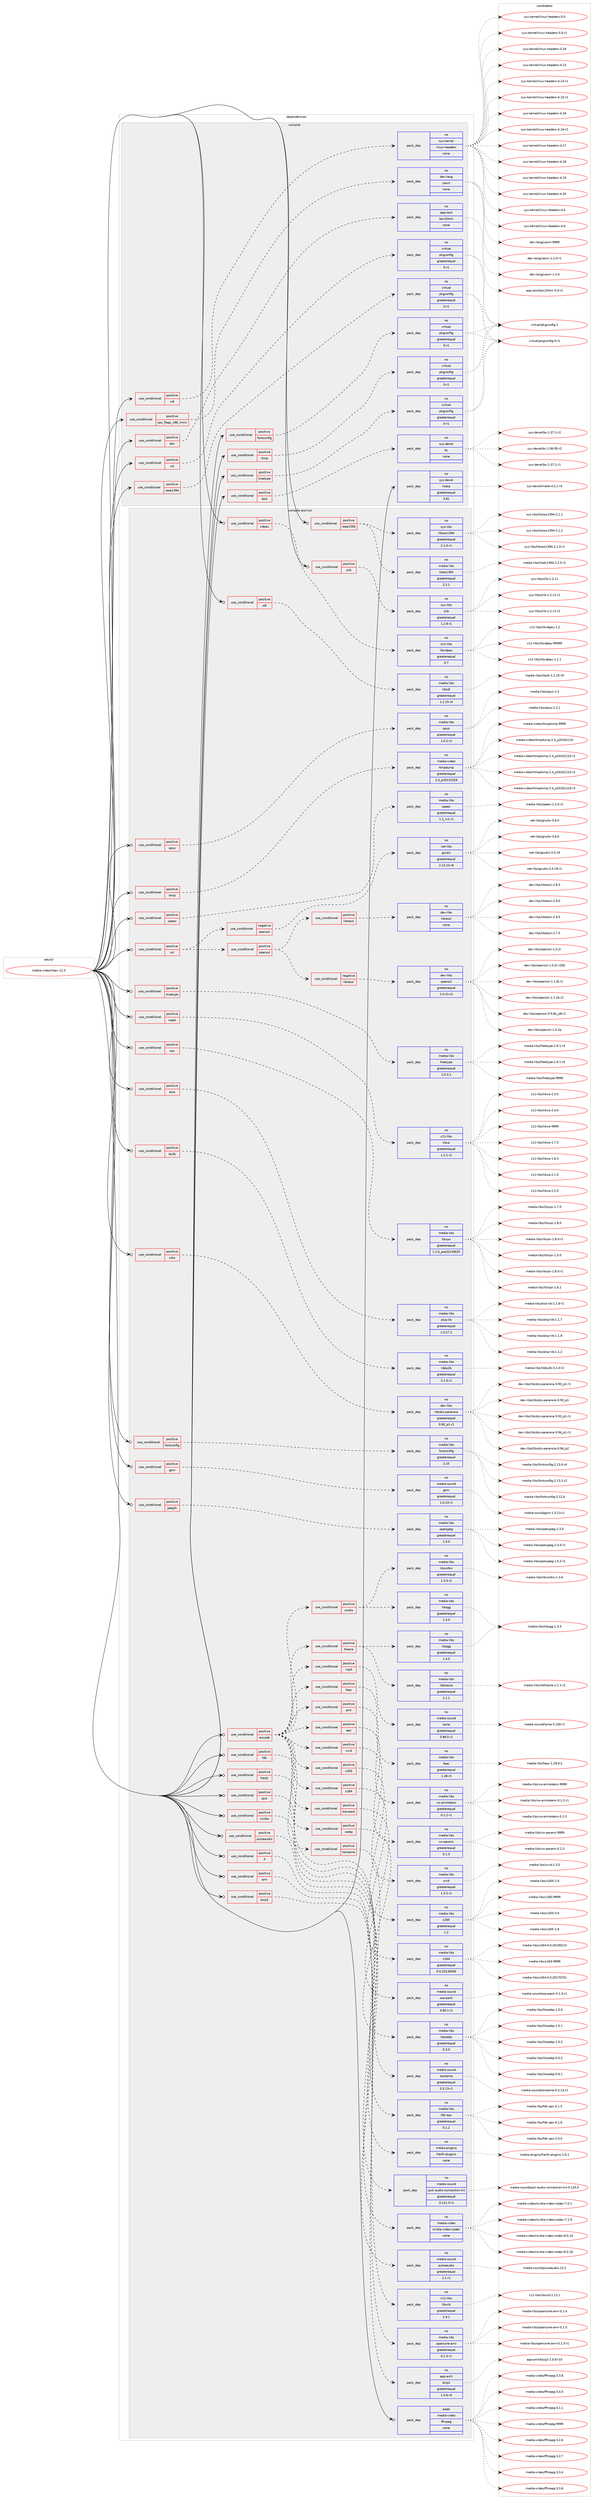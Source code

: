 digraph prolog {

# *************
# Graph options
# *************

newrank=true;
concentrate=true;
compound=true;
graph [rankdir=LR,fontname=Helvetica,fontsize=10,ranksep=1.5];#, ranksep=2.5, nodesep=0.2];
edge  [arrowhead=vee];
node  [fontname=Helvetica,fontsize=10];

# **********
# The ebuild
# **********

subgraph cluster_leftcol {
color=gray;
rank=same;
label=<<i>ebuild</i>>;
id [label="media-video/libav-12.3", color=red, width=4, href="../media-video/libav-12.3.svg"];
}

# ****************
# The dependencies
# ****************

subgraph cluster_midcol {
color=gray;
label=<<i>dependencies</i>>;
subgraph cluster_compile {
fillcolor="#eeeeee";
style=filled;
label=<<i>compile</i>>;
subgraph cond440273 {
dependency1637860 [label=<<TABLE BORDER="0" CELLBORDER="1" CELLSPACING="0" CELLPADDING="4"><TR><TD ROWSPAN="3" CELLPADDING="10">use_conditional</TD></TR><TR><TD>positive</TD></TR><TR><TD>cpu_flags_x86_mmx</TD></TR></TABLE>>, shape=none, color=red];
subgraph pack1171145 {
dependency1637861 [label=<<TABLE BORDER="0" CELLBORDER="1" CELLSPACING="0" CELLPADDING="4" WIDTH="220"><TR><TD ROWSPAN="6" CELLPADDING="30">pack_dep</TD></TR><TR><TD WIDTH="110">no</TD></TR><TR><TD>dev-lang</TD></TR><TR><TD>yasm</TD></TR><TR><TD>none</TD></TR><TR><TD></TD></TR></TABLE>>, shape=none, color=blue];
}
dependency1637860:e -> dependency1637861:w [weight=20,style="dashed",arrowhead="vee"];
}
id:e -> dependency1637860:w [weight=20,style="solid",arrowhead="vee"];
subgraph cond440274 {
dependency1637862 [label=<<TABLE BORDER="0" CELLBORDER="1" CELLSPACING="0" CELLPADDING="4"><TR><TD ROWSPAN="3" CELLPADDING="10">use_conditional</TD></TR><TR><TD>positive</TD></TR><TR><TD>doc</TD></TR></TABLE>>, shape=none, color=red];
subgraph pack1171146 {
dependency1637863 [label=<<TABLE BORDER="0" CELLBORDER="1" CELLSPACING="0" CELLPADDING="4" WIDTH="220"><TR><TD ROWSPAN="6" CELLPADDING="30">pack_dep</TD></TR><TR><TD WIDTH="110">no</TD></TR><TR><TD>app-text</TD></TR><TR><TD>texi2html</TD></TR><TR><TD>none</TD></TR><TR><TD></TD></TR></TABLE>>, shape=none, color=blue];
}
dependency1637862:e -> dependency1637863:w [weight=20,style="dashed",arrowhead="vee"];
}
id:e -> dependency1637862:w [weight=20,style="solid",arrowhead="vee"];
subgraph cond440275 {
dependency1637864 [label=<<TABLE BORDER="0" CELLBORDER="1" CELLSPACING="0" CELLPADDING="4"><TR><TD ROWSPAN="3" CELLPADDING="10">use_conditional</TD></TR><TR><TD>positive</TD></TR><TR><TD>fontconfig</TD></TR></TABLE>>, shape=none, color=red];
subgraph pack1171147 {
dependency1637865 [label=<<TABLE BORDER="0" CELLBORDER="1" CELLSPACING="0" CELLPADDING="4" WIDTH="220"><TR><TD ROWSPAN="6" CELLPADDING="30">pack_dep</TD></TR><TR><TD WIDTH="110">no</TD></TR><TR><TD>virtual</TD></TR><TR><TD>pkgconfig</TD></TR><TR><TD>greaterequal</TD></TR><TR><TD>0-r1</TD></TR></TABLE>>, shape=none, color=blue];
}
dependency1637864:e -> dependency1637865:w [weight=20,style="dashed",arrowhead="vee"];
}
id:e -> dependency1637864:w [weight=20,style="solid",arrowhead="vee"];
subgraph cond440276 {
dependency1637866 [label=<<TABLE BORDER="0" CELLBORDER="1" CELLSPACING="0" CELLPADDING="4"><TR><TD ROWSPAN="3" CELLPADDING="10">use_conditional</TD></TR><TR><TD>positive</TD></TR><TR><TD>ieee1394</TD></TR></TABLE>>, shape=none, color=red];
subgraph pack1171148 {
dependency1637867 [label=<<TABLE BORDER="0" CELLBORDER="1" CELLSPACING="0" CELLPADDING="4" WIDTH="220"><TR><TD ROWSPAN="6" CELLPADDING="30">pack_dep</TD></TR><TR><TD WIDTH="110">no</TD></TR><TR><TD>virtual</TD></TR><TR><TD>pkgconfig</TD></TR><TR><TD>greaterequal</TD></TR><TR><TD>0-r1</TD></TR></TABLE>>, shape=none, color=blue];
}
dependency1637866:e -> dependency1637867:w [weight=20,style="dashed",arrowhead="vee"];
}
id:e -> dependency1637866:w [weight=20,style="solid",arrowhead="vee"];
subgraph cond440277 {
dependency1637868 [label=<<TABLE BORDER="0" CELLBORDER="1" CELLSPACING="0" CELLPADDING="4"><TR><TD ROWSPAN="3" CELLPADDING="10">use_conditional</TD></TR><TR><TD>positive</TD></TR><TR><TD>rtmp</TD></TR></TABLE>>, shape=none, color=red];
subgraph pack1171149 {
dependency1637869 [label=<<TABLE BORDER="0" CELLBORDER="1" CELLSPACING="0" CELLPADDING="4" WIDTH="220"><TR><TD ROWSPAN="6" CELLPADDING="30">pack_dep</TD></TR><TR><TD WIDTH="110">no</TD></TR><TR><TD>virtual</TD></TR><TR><TD>pkgconfig</TD></TR><TR><TD>greaterequal</TD></TR><TR><TD>0-r1</TD></TR></TABLE>>, shape=none, color=blue];
}
dependency1637868:e -> dependency1637869:w [weight=20,style="dashed",arrowhead="vee"];
}
id:e -> dependency1637868:w [weight=20,style="solid",arrowhead="vee"];
subgraph cond440278 {
dependency1637870 [label=<<TABLE BORDER="0" CELLBORDER="1" CELLSPACING="0" CELLPADDING="4"><TR><TD ROWSPAN="3" CELLPADDING="10">use_conditional</TD></TR><TR><TD>positive</TD></TR><TR><TD>ssl</TD></TR></TABLE>>, shape=none, color=red];
subgraph pack1171150 {
dependency1637871 [label=<<TABLE BORDER="0" CELLBORDER="1" CELLSPACING="0" CELLPADDING="4" WIDTH="220"><TR><TD ROWSPAN="6" CELLPADDING="30">pack_dep</TD></TR><TR><TD WIDTH="110">no</TD></TR><TR><TD>virtual</TD></TR><TR><TD>pkgconfig</TD></TR><TR><TD>greaterequal</TD></TR><TR><TD>0-r1</TD></TR></TABLE>>, shape=none, color=blue];
}
dependency1637870:e -> dependency1637871:w [weight=20,style="dashed",arrowhead="vee"];
}
id:e -> dependency1637870:w [weight=20,style="solid",arrowhead="vee"];
subgraph cond440279 {
dependency1637872 [label=<<TABLE BORDER="0" CELLBORDER="1" CELLSPACING="0" CELLPADDING="4"><TR><TD ROWSPAN="3" CELLPADDING="10">use_conditional</TD></TR><TR><TD>positive</TD></TR><TR><TD>test</TD></TR></TABLE>>, shape=none, color=red];
subgraph pack1171151 {
dependency1637873 [label=<<TABLE BORDER="0" CELLBORDER="1" CELLSPACING="0" CELLPADDING="4" WIDTH="220"><TR><TD ROWSPAN="6" CELLPADDING="30">pack_dep</TD></TR><TR><TD WIDTH="110">no</TD></TR><TR><TD>sys-devel</TD></TR><TR><TD>bc</TD></TR><TR><TD>none</TD></TR><TR><TD></TD></TR></TABLE>>, shape=none, color=blue];
}
dependency1637872:e -> dependency1637873:w [weight=20,style="dashed",arrowhead="vee"];
}
id:e -> dependency1637872:w [weight=20,style="solid",arrowhead="vee"];
subgraph cond440280 {
dependency1637874 [label=<<TABLE BORDER="0" CELLBORDER="1" CELLSPACING="0" CELLPADDING="4"><TR><TD ROWSPAN="3" CELLPADDING="10">use_conditional</TD></TR><TR><TD>positive</TD></TR><TR><TD>truetype</TD></TR></TABLE>>, shape=none, color=red];
subgraph pack1171152 {
dependency1637875 [label=<<TABLE BORDER="0" CELLBORDER="1" CELLSPACING="0" CELLPADDING="4" WIDTH="220"><TR><TD ROWSPAN="6" CELLPADDING="30">pack_dep</TD></TR><TR><TD WIDTH="110">no</TD></TR><TR><TD>virtual</TD></TR><TR><TD>pkgconfig</TD></TR><TR><TD>greaterequal</TD></TR><TR><TD>0-r1</TD></TR></TABLE>>, shape=none, color=blue];
}
dependency1637874:e -> dependency1637875:w [weight=20,style="dashed",arrowhead="vee"];
}
id:e -> dependency1637874:w [weight=20,style="solid",arrowhead="vee"];
subgraph cond440281 {
dependency1637876 [label=<<TABLE BORDER="0" CELLBORDER="1" CELLSPACING="0" CELLPADDING="4"><TR><TD ROWSPAN="3" CELLPADDING="10">use_conditional</TD></TR><TR><TD>positive</TD></TR><TR><TD>v4l</TD></TR></TABLE>>, shape=none, color=red];
subgraph pack1171153 {
dependency1637877 [label=<<TABLE BORDER="0" CELLBORDER="1" CELLSPACING="0" CELLPADDING="4" WIDTH="220"><TR><TD ROWSPAN="6" CELLPADDING="30">pack_dep</TD></TR><TR><TD WIDTH="110">no</TD></TR><TR><TD>sys-kernel</TD></TR><TR><TD>linux-headers</TD></TR><TR><TD>none</TD></TR><TR><TD></TD></TR></TABLE>>, shape=none, color=blue];
}
dependency1637876:e -> dependency1637877:w [weight=20,style="dashed",arrowhead="vee"];
}
id:e -> dependency1637876:w [weight=20,style="solid",arrowhead="vee"];
subgraph pack1171154 {
dependency1637878 [label=<<TABLE BORDER="0" CELLBORDER="1" CELLSPACING="0" CELLPADDING="4" WIDTH="220"><TR><TD ROWSPAN="6" CELLPADDING="30">pack_dep</TD></TR><TR><TD WIDTH="110">no</TD></TR><TR><TD>sys-devel</TD></TR><TR><TD>make</TD></TR><TR><TD>greaterequal</TD></TR><TR><TD>3.81</TD></TR></TABLE>>, shape=none, color=blue];
}
id:e -> dependency1637878:w [weight=20,style="solid",arrowhead="vee"];
}
subgraph cluster_compileandrun {
fillcolor="#eeeeee";
style=filled;
label=<<i>compile and run</i>>;
subgraph cond440282 {
dependency1637879 [label=<<TABLE BORDER="0" CELLBORDER="1" CELLSPACING="0" CELLPADDING="4"><TR><TD ROWSPAN="3" CELLPADDING="10">use_conditional</TD></TR><TR><TD>positive</TD></TR><TR><TD>X</TD></TR></TABLE>>, shape=none, color=red];
subgraph pack1171155 {
dependency1637880 [label=<<TABLE BORDER="0" CELLBORDER="1" CELLSPACING="0" CELLPADDING="4" WIDTH="220"><TR><TD ROWSPAN="6" CELLPADDING="30">pack_dep</TD></TR><TR><TD WIDTH="110">no</TD></TR><TR><TD>x11-libs</TD></TR><TR><TD>libxcb</TD></TR><TR><TD>greaterequal</TD></TR><TR><TD>1.9.1</TD></TR></TABLE>>, shape=none, color=blue];
}
dependency1637879:e -> dependency1637880:w [weight=20,style="dashed",arrowhead="vee"];
}
id:e -> dependency1637879:w [weight=20,style="solid",arrowhead="odotvee"];
subgraph cond440283 {
dependency1637881 [label=<<TABLE BORDER="0" CELLBORDER="1" CELLSPACING="0" CELLPADDING="4"><TR><TD ROWSPAN="3" CELLPADDING="10">use_conditional</TD></TR><TR><TD>positive</TD></TR><TR><TD>alsa</TD></TR></TABLE>>, shape=none, color=red];
subgraph pack1171156 {
dependency1637882 [label=<<TABLE BORDER="0" CELLBORDER="1" CELLSPACING="0" CELLPADDING="4" WIDTH="220"><TR><TD ROWSPAN="6" CELLPADDING="30">pack_dep</TD></TR><TR><TD WIDTH="110">no</TD></TR><TR><TD>media-libs</TD></TR><TR><TD>alsa-lib</TD></TR><TR><TD>greaterequal</TD></TR><TR><TD>1.0.27.2</TD></TR></TABLE>>, shape=none, color=blue];
}
dependency1637881:e -> dependency1637882:w [weight=20,style="dashed",arrowhead="vee"];
}
id:e -> dependency1637881:w [weight=20,style="solid",arrowhead="odotvee"];
subgraph cond440284 {
dependency1637883 [label=<<TABLE BORDER="0" CELLBORDER="1" CELLSPACING="0" CELLPADDING="4"><TR><TD ROWSPAN="3" CELLPADDING="10">use_conditional</TD></TR><TR><TD>positive</TD></TR><TR><TD>amr</TD></TR></TABLE>>, shape=none, color=red];
subgraph pack1171157 {
dependency1637884 [label=<<TABLE BORDER="0" CELLBORDER="1" CELLSPACING="0" CELLPADDING="4" WIDTH="220"><TR><TD ROWSPAN="6" CELLPADDING="30">pack_dep</TD></TR><TR><TD WIDTH="110">no</TD></TR><TR><TD>media-libs</TD></TR><TR><TD>opencore-amr</TD></TR><TR><TD>greaterequal</TD></TR><TR><TD>0.1.3-r1</TD></TR></TABLE>>, shape=none, color=blue];
}
dependency1637883:e -> dependency1637884:w [weight=20,style="dashed",arrowhead="vee"];
}
id:e -> dependency1637883:w [weight=20,style="solid",arrowhead="odotvee"];
subgraph cond440285 {
dependency1637885 [label=<<TABLE BORDER="0" CELLBORDER="1" CELLSPACING="0" CELLPADDING="4"><TR><TD ROWSPAN="3" CELLPADDING="10">use_conditional</TD></TR><TR><TD>positive</TD></TR><TR><TD>bs2b</TD></TR></TABLE>>, shape=none, color=red];
subgraph pack1171158 {
dependency1637886 [label=<<TABLE BORDER="0" CELLBORDER="1" CELLSPACING="0" CELLPADDING="4" WIDTH="220"><TR><TD ROWSPAN="6" CELLPADDING="30">pack_dep</TD></TR><TR><TD WIDTH="110">no</TD></TR><TR><TD>media-libs</TD></TR><TR><TD>libbs2b</TD></TR><TR><TD>greaterequal</TD></TR><TR><TD>3.1.0-r1</TD></TR></TABLE>>, shape=none, color=blue];
}
dependency1637885:e -> dependency1637886:w [weight=20,style="dashed",arrowhead="vee"];
}
id:e -> dependency1637885:w [weight=20,style="solid",arrowhead="odotvee"];
subgraph cond440286 {
dependency1637887 [label=<<TABLE BORDER="0" CELLBORDER="1" CELLSPACING="0" CELLPADDING="4"><TR><TD ROWSPAN="3" CELLPADDING="10">use_conditional</TD></TR><TR><TD>positive</TD></TR><TR><TD>bzip2</TD></TR></TABLE>>, shape=none, color=red];
subgraph pack1171159 {
dependency1637888 [label=<<TABLE BORDER="0" CELLBORDER="1" CELLSPACING="0" CELLPADDING="4" WIDTH="220"><TR><TD ROWSPAN="6" CELLPADDING="30">pack_dep</TD></TR><TR><TD WIDTH="110">no</TD></TR><TR><TD>app-arch</TD></TR><TR><TD>bzip2</TD></TR><TR><TD>greaterequal</TD></TR><TR><TD>1.0.6-r4</TD></TR></TABLE>>, shape=none, color=blue];
}
dependency1637887:e -> dependency1637888:w [weight=20,style="dashed",arrowhead="vee"];
}
id:e -> dependency1637887:w [weight=20,style="solid",arrowhead="odotvee"];
subgraph cond440287 {
dependency1637889 [label=<<TABLE BORDER="0" CELLBORDER="1" CELLSPACING="0" CELLPADDING="4"><TR><TD ROWSPAN="3" CELLPADDING="10">use_conditional</TD></TR><TR><TD>positive</TD></TR><TR><TD>cdio</TD></TR></TABLE>>, shape=none, color=red];
subgraph pack1171160 {
dependency1637890 [label=<<TABLE BORDER="0" CELLBORDER="1" CELLSPACING="0" CELLPADDING="4" WIDTH="220"><TR><TD ROWSPAN="6" CELLPADDING="30">pack_dep</TD></TR><TR><TD WIDTH="110">no</TD></TR><TR><TD>dev-libs</TD></TR><TR><TD>libcdio-paranoia</TD></TR><TR><TD>greaterequal</TD></TR><TR><TD>0.90_p1-r1</TD></TR></TABLE>>, shape=none, color=blue];
}
dependency1637889:e -> dependency1637890:w [weight=20,style="dashed",arrowhead="vee"];
}
id:e -> dependency1637889:w [weight=20,style="solid",arrowhead="odotvee"];
subgraph cond440288 {
dependency1637891 [label=<<TABLE BORDER="0" CELLBORDER="1" CELLSPACING="0" CELLPADDING="4"><TR><TD ROWSPAN="3" CELLPADDING="10">use_conditional</TD></TR><TR><TD>positive</TD></TR><TR><TD>encode</TD></TR></TABLE>>, shape=none, color=red];
subgraph cond440289 {
dependency1637892 [label=<<TABLE BORDER="0" CELLBORDER="1" CELLSPACING="0" CELLPADDING="4"><TR><TD ROWSPAN="3" CELLPADDING="10">use_conditional</TD></TR><TR><TD>positive</TD></TR><TR><TD>aac</TD></TR></TABLE>>, shape=none, color=red];
subgraph pack1171161 {
dependency1637893 [label=<<TABLE BORDER="0" CELLBORDER="1" CELLSPACING="0" CELLPADDING="4" WIDTH="220"><TR><TD ROWSPAN="6" CELLPADDING="30">pack_dep</TD></TR><TR><TD WIDTH="110">no</TD></TR><TR><TD>media-libs</TD></TR><TR><TD>vo-aacenc</TD></TR><TR><TD>greaterequal</TD></TR><TR><TD>0.1.3</TD></TR></TABLE>>, shape=none, color=blue];
}
dependency1637892:e -> dependency1637893:w [weight=20,style="dashed",arrowhead="vee"];
}
dependency1637891:e -> dependency1637892:w [weight=20,style="dashed",arrowhead="vee"];
subgraph cond440290 {
dependency1637894 [label=<<TABLE BORDER="0" CELLBORDER="1" CELLSPACING="0" CELLPADDING="4"><TR><TD ROWSPAN="3" CELLPADDING="10">use_conditional</TD></TR><TR><TD>positive</TD></TR><TR><TD>amr</TD></TR></TABLE>>, shape=none, color=red];
subgraph pack1171162 {
dependency1637895 [label=<<TABLE BORDER="0" CELLBORDER="1" CELLSPACING="0" CELLPADDING="4" WIDTH="220"><TR><TD ROWSPAN="6" CELLPADDING="30">pack_dep</TD></TR><TR><TD WIDTH="110">no</TD></TR><TR><TD>media-libs</TD></TR><TR><TD>vo-amrwbenc</TD></TR><TR><TD>greaterequal</TD></TR><TR><TD>0.1.2-r1</TD></TR></TABLE>>, shape=none, color=blue];
}
dependency1637894:e -> dependency1637895:w [weight=20,style="dashed",arrowhead="vee"];
}
dependency1637891:e -> dependency1637894:w [weight=20,style="dashed",arrowhead="vee"];
subgraph cond440291 {
dependency1637896 [label=<<TABLE BORDER="0" CELLBORDER="1" CELLSPACING="0" CELLPADDING="4"><TR><TD ROWSPAN="3" CELLPADDING="10">use_conditional</TD></TR><TR><TD>positive</TD></TR><TR><TD>faac</TD></TR></TABLE>>, shape=none, color=red];
subgraph pack1171163 {
dependency1637897 [label=<<TABLE BORDER="0" CELLBORDER="1" CELLSPACING="0" CELLPADDING="4" WIDTH="220"><TR><TD ROWSPAN="6" CELLPADDING="30">pack_dep</TD></TR><TR><TD WIDTH="110">no</TD></TR><TR><TD>media-libs</TD></TR><TR><TD>faac</TD></TR><TR><TD>greaterequal</TD></TR><TR><TD>1.28-r3</TD></TR></TABLE>>, shape=none, color=blue];
}
dependency1637896:e -> dependency1637897:w [weight=20,style="dashed",arrowhead="vee"];
}
dependency1637891:e -> dependency1637896:w [weight=20,style="dashed",arrowhead="vee"];
subgraph cond440292 {
dependency1637898 [label=<<TABLE BORDER="0" CELLBORDER="1" CELLSPACING="0" CELLPADDING="4"><TR><TD ROWSPAN="3" CELLPADDING="10">use_conditional</TD></TR><TR><TD>positive</TD></TR><TR><TD>mp3</TD></TR></TABLE>>, shape=none, color=red];
subgraph pack1171164 {
dependency1637899 [label=<<TABLE BORDER="0" CELLBORDER="1" CELLSPACING="0" CELLPADDING="4" WIDTH="220"><TR><TD ROWSPAN="6" CELLPADDING="30">pack_dep</TD></TR><TR><TD WIDTH="110">no</TD></TR><TR><TD>media-sound</TD></TR><TR><TD>lame</TD></TR><TR><TD>greaterequal</TD></TR><TR><TD>3.99.5-r1</TD></TR></TABLE>>, shape=none, color=blue];
}
dependency1637898:e -> dependency1637899:w [weight=20,style="dashed",arrowhead="vee"];
}
dependency1637891:e -> dependency1637898:w [weight=20,style="dashed",arrowhead="vee"];
subgraph cond440293 {
dependency1637900 [label=<<TABLE BORDER="0" CELLBORDER="1" CELLSPACING="0" CELLPADDING="4"><TR><TD ROWSPAN="3" CELLPADDING="10">use_conditional</TD></TR><TR><TD>positive</TD></TR><TR><TD>theora</TD></TR></TABLE>>, shape=none, color=red];
subgraph pack1171165 {
dependency1637901 [label=<<TABLE BORDER="0" CELLBORDER="1" CELLSPACING="0" CELLPADDING="4" WIDTH="220"><TR><TD ROWSPAN="6" CELLPADDING="30">pack_dep</TD></TR><TR><TD WIDTH="110">no</TD></TR><TR><TD>media-libs</TD></TR><TR><TD>libtheora</TD></TR><TR><TD>greaterequal</TD></TR><TR><TD>1.1.1</TD></TR></TABLE>>, shape=none, color=blue];
}
dependency1637900:e -> dependency1637901:w [weight=20,style="dashed",arrowhead="vee"];
subgraph pack1171166 {
dependency1637902 [label=<<TABLE BORDER="0" CELLBORDER="1" CELLSPACING="0" CELLPADDING="4" WIDTH="220"><TR><TD ROWSPAN="6" CELLPADDING="30">pack_dep</TD></TR><TR><TD WIDTH="110">no</TD></TR><TR><TD>media-libs</TD></TR><TR><TD>libogg</TD></TR><TR><TD>greaterequal</TD></TR><TR><TD>1.3.0</TD></TR></TABLE>>, shape=none, color=blue];
}
dependency1637900:e -> dependency1637902:w [weight=20,style="dashed",arrowhead="vee"];
}
dependency1637891:e -> dependency1637900:w [weight=20,style="dashed",arrowhead="vee"];
subgraph cond440294 {
dependency1637903 [label=<<TABLE BORDER="0" CELLBORDER="1" CELLSPACING="0" CELLPADDING="4"><TR><TD ROWSPAN="3" CELLPADDING="10">use_conditional</TD></TR><TR><TD>positive</TD></TR><TR><TD>twolame</TD></TR></TABLE>>, shape=none, color=red];
subgraph pack1171167 {
dependency1637904 [label=<<TABLE BORDER="0" CELLBORDER="1" CELLSPACING="0" CELLPADDING="4" WIDTH="220"><TR><TD ROWSPAN="6" CELLPADDING="30">pack_dep</TD></TR><TR><TD WIDTH="110">no</TD></TR><TR><TD>media-sound</TD></TR><TR><TD>twolame</TD></TR><TR><TD>greaterequal</TD></TR><TR><TD>0.3.13-r1</TD></TR></TABLE>>, shape=none, color=blue];
}
dependency1637903:e -> dependency1637904:w [weight=20,style="dashed",arrowhead="vee"];
}
dependency1637891:e -> dependency1637903:w [weight=20,style="dashed",arrowhead="vee"];
subgraph cond440295 {
dependency1637905 [label=<<TABLE BORDER="0" CELLBORDER="1" CELLSPACING="0" CELLPADDING="4"><TR><TD ROWSPAN="3" CELLPADDING="10">use_conditional</TD></TR><TR><TD>positive</TD></TR><TR><TD>vorbis</TD></TR></TABLE>>, shape=none, color=red];
subgraph pack1171168 {
dependency1637906 [label=<<TABLE BORDER="0" CELLBORDER="1" CELLSPACING="0" CELLPADDING="4" WIDTH="220"><TR><TD ROWSPAN="6" CELLPADDING="30">pack_dep</TD></TR><TR><TD WIDTH="110">no</TD></TR><TR><TD>media-libs</TD></TR><TR><TD>libvorbis</TD></TR><TR><TD>greaterequal</TD></TR><TR><TD>1.3.3-r1</TD></TR></TABLE>>, shape=none, color=blue];
}
dependency1637905:e -> dependency1637906:w [weight=20,style="dashed",arrowhead="vee"];
subgraph pack1171169 {
dependency1637907 [label=<<TABLE BORDER="0" CELLBORDER="1" CELLSPACING="0" CELLPADDING="4" WIDTH="220"><TR><TD ROWSPAN="6" CELLPADDING="30">pack_dep</TD></TR><TR><TD WIDTH="110">no</TD></TR><TR><TD>media-libs</TD></TR><TR><TD>libogg</TD></TR><TR><TD>greaterequal</TD></TR><TR><TD>1.3.0</TD></TR></TABLE>>, shape=none, color=blue];
}
dependency1637905:e -> dependency1637907:w [weight=20,style="dashed",arrowhead="vee"];
}
dependency1637891:e -> dependency1637905:w [weight=20,style="dashed",arrowhead="vee"];
subgraph cond440296 {
dependency1637908 [label=<<TABLE BORDER="0" CELLBORDER="1" CELLSPACING="0" CELLPADDING="4"><TR><TD ROWSPAN="3" CELLPADDING="10">use_conditional</TD></TR><TR><TD>positive</TD></TR><TR><TD>webp</TD></TR></TABLE>>, shape=none, color=red];
subgraph pack1171170 {
dependency1637909 [label=<<TABLE BORDER="0" CELLBORDER="1" CELLSPACING="0" CELLPADDING="4" WIDTH="220"><TR><TD ROWSPAN="6" CELLPADDING="30">pack_dep</TD></TR><TR><TD WIDTH="110">no</TD></TR><TR><TD>media-libs</TD></TR><TR><TD>libwebp</TD></TR><TR><TD>greaterequal</TD></TR><TR><TD>0.3.0</TD></TR></TABLE>>, shape=none, color=blue];
}
dependency1637908:e -> dependency1637909:w [weight=20,style="dashed",arrowhead="vee"];
}
dependency1637891:e -> dependency1637908:w [weight=20,style="dashed",arrowhead="vee"];
subgraph cond440297 {
dependency1637910 [label=<<TABLE BORDER="0" CELLBORDER="1" CELLSPACING="0" CELLPADDING="4"><TR><TD ROWSPAN="3" CELLPADDING="10">use_conditional</TD></TR><TR><TD>positive</TD></TR><TR><TD>wavpack</TD></TR></TABLE>>, shape=none, color=red];
subgraph pack1171171 {
dependency1637911 [label=<<TABLE BORDER="0" CELLBORDER="1" CELLSPACING="0" CELLPADDING="4" WIDTH="220"><TR><TD ROWSPAN="6" CELLPADDING="30">pack_dep</TD></TR><TR><TD WIDTH="110">no</TD></TR><TR><TD>media-sound</TD></TR><TR><TD>wavpack</TD></TR><TR><TD>greaterequal</TD></TR><TR><TD>4.60.1-r1</TD></TR></TABLE>>, shape=none, color=blue];
}
dependency1637910:e -> dependency1637911:w [weight=20,style="dashed",arrowhead="vee"];
}
dependency1637891:e -> dependency1637910:w [weight=20,style="dashed",arrowhead="vee"];
subgraph cond440298 {
dependency1637912 [label=<<TABLE BORDER="0" CELLBORDER="1" CELLSPACING="0" CELLPADDING="4"><TR><TD ROWSPAN="3" CELLPADDING="10">use_conditional</TD></TR><TR><TD>positive</TD></TR><TR><TD>x264</TD></TR></TABLE>>, shape=none, color=red];
subgraph pack1171172 {
dependency1637913 [label=<<TABLE BORDER="0" CELLBORDER="1" CELLSPACING="0" CELLPADDING="4" WIDTH="220"><TR><TD ROWSPAN="6" CELLPADDING="30">pack_dep</TD></TR><TR><TD WIDTH="110">no</TD></TR><TR><TD>media-libs</TD></TR><TR><TD>x264</TD></TR><TR><TD>greaterequal</TD></TR><TR><TD>0.0.20130506</TD></TR></TABLE>>, shape=none, color=blue];
}
dependency1637912:e -> dependency1637913:w [weight=20,style="dashed",arrowhead="vee"];
}
dependency1637891:e -> dependency1637912:w [weight=20,style="dashed",arrowhead="vee"];
subgraph cond440299 {
dependency1637914 [label=<<TABLE BORDER="0" CELLBORDER="1" CELLSPACING="0" CELLPADDING="4"><TR><TD ROWSPAN="3" CELLPADDING="10">use_conditional</TD></TR><TR><TD>positive</TD></TR><TR><TD>x265</TD></TR></TABLE>>, shape=none, color=red];
subgraph pack1171173 {
dependency1637915 [label=<<TABLE BORDER="0" CELLBORDER="1" CELLSPACING="0" CELLPADDING="4" WIDTH="220"><TR><TD ROWSPAN="6" CELLPADDING="30">pack_dep</TD></TR><TR><TD WIDTH="110">no</TD></TR><TR><TD>media-libs</TD></TR><TR><TD>x265</TD></TR><TR><TD>greaterequal</TD></TR><TR><TD>1.2</TD></TR></TABLE>>, shape=none, color=blue];
}
dependency1637914:e -> dependency1637915:w [weight=20,style="dashed",arrowhead="vee"];
}
dependency1637891:e -> dependency1637914:w [weight=20,style="dashed",arrowhead="vee"];
subgraph cond440300 {
dependency1637916 [label=<<TABLE BORDER="0" CELLBORDER="1" CELLSPACING="0" CELLPADDING="4"><TR><TD ROWSPAN="3" CELLPADDING="10">use_conditional</TD></TR><TR><TD>positive</TD></TR><TR><TD>xvid</TD></TR></TABLE>>, shape=none, color=red];
subgraph pack1171174 {
dependency1637917 [label=<<TABLE BORDER="0" CELLBORDER="1" CELLSPACING="0" CELLPADDING="4" WIDTH="220"><TR><TD ROWSPAN="6" CELLPADDING="30">pack_dep</TD></TR><TR><TD WIDTH="110">no</TD></TR><TR><TD>media-libs</TD></TR><TR><TD>xvid</TD></TR><TR><TD>greaterequal</TD></TR><TR><TD>1.3.2-r1</TD></TR></TABLE>>, shape=none, color=blue];
}
dependency1637916:e -> dependency1637917:w [weight=20,style="dashed",arrowhead="vee"];
}
dependency1637891:e -> dependency1637916:w [weight=20,style="dashed",arrowhead="vee"];
}
id:e -> dependency1637891:w [weight=20,style="solid",arrowhead="odotvee"];
subgraph cond440301 {
dependency1637918 [label=<<TABLE BORDER="0" CELLBORDER="1" CELLSPACING="0" CELLPADDING="4"><TR><TD ROWSPAN="3" CELLPADDING="10">use_conditional</TD></TR><TR><TD>positive</TD></TR><TR><TD>fdk</TD></TR></TABLE>>, shape=none, color=red];
subgraph pack1171175 {
dependency1637919 [label=<<TABLE BORDER="0" CELLBORDER="1" CELLSPACING="0" CELLPADDING="4" WIDTH="220"><TR><TD ROWSPAN="6" CELLPADDING="30">pack_dep</TD></TR><TR><TD WIDTH="110">no</TD></TR><TR><TD>media-libs</TD></TR><TR><TD>fdk-aac</TD></TR><TR><TD>greaterequal</TD></TR><TR><TD>0.1.2</TD></TR></TABLE>>, shape=none, color=blue];
}
dependency1637918:e -> dependency1637919:w [weight=20,style="dashed",arrowhead="vee"];
}
id:e -> dependency1637918:w [weight=20,style="solid",arrowhead="odotvee"];
subgraph cond440302 {
dependency1637920 [label=<<TABLE BORDER="0" CELLBORDER="1" CELLSPACING="0" CELLPADDING="4"><TR><TD ROWSPAN="3" CELLPADDING="10">use_conditional</TD></TR><TR><TD>positive</TD></TR><TR><TD>fontconfig</TD></TR></TABLE>>, shape=none, color=red];
subgraph pack1171176 {
dependency1637921 [label=<<TABLE BORDER="0" CELLBORDER="1" CELLSPACING="0" CELLPADDING="4" WIDTH="220"><TR><TD ROWSPAN="6" CELLPADDING="30">pack_dep</TD></TR><TR><TD WIDTH="110">no</TD></TR><TR><TD>media-libs</TD></TR><TR><TD>fontconfig</TD></TR><TR><TD>greaterequal</TD></TR><TR><TD>2.10</TD></TR></TABLE>>, shape=none, color=blue];
}
dependency1637920:e -> dependency1637921:w [weight=20,style="dashed",arrowhead="vee"];
}
id:e -> dependency1637920:w [weight=20,style="solid",arrowhead="odotvee"];
subgraph cond440303 {
dependency1637922 [label=<<TABLE BORDER="0" CELLBORDER="1" CELLSPACING="0" CELLPADDING="4"><TR><TD ROWSPAN="3" CELLPADDING="10">use_conditional</TD></TR><TR><TD>positive</TD></TR><TR><TD>frei0r</TD></TR></TABLE>>, shape=none, color=red];
subgraph pack1171177 {
dependency1637923 [label=<<TABLE BORDER="0" CELLBORDER="1" CELLSPACING="0" CELLPADDING="4" WIDTH="220"><TR><TD ROWSPAN="6" CELLPADDING="30">pack_dep</TD></TR><TR><TD WIDTH="110">no</TD></TR><TR><TD>media-plugins</TD></TR><TR><TD>frei0r-plugins</TD></TR><TR><TD>none</TD></TR><TR><TD></TD></TR></TABLE>>, shape=none, color=blue];
}
dependency1637922:e -> dependency1637923:w [weight=20,style="dashed",arrowhead="vee"];
}
id:e -> dependency1637922:w [weight=20,style="solid",arrowhead="odotvee"];
subgraph cond440304 {
dependency1637924 [label=<<TABLE BORDER="0" CELLBORDER="1" CELLSPACING="0" CELLPADDING="4"><TR><TD ROWSPAN="3" CELLPADDING="10">use_conditional</TD></TR><TR><TD>positive</TD></TR><TR><TD>gsm</TD></TR></TABLE>>, shape=none, color=red];
subgraph pack1171178 {
dependency1637925 [label=<<TABLE BORDER="0" CELLBORDER="1" CELLSPACING="0" CELLPADDING="4" WIDTH="220"><TR><TD ROWSPAN="6" CELLPADDING="30">pack_dep</TD></TR><TR><TD WIDTH="110">no</TD></TR><TR><TD>media-sound</TD></TR><TR><TD>gsm</TD></TR><TR><TD>greaterequal</TD></TR><TR><TD>1.0.13-r1</TD></TR></TABLE>>, shape=none, color=blue];
}
dependency1637924:e -> dependency1637925:w [weight=20,style="dashed",arrowhead="vee"];
}
id:e -> dependency1637924:w [weight=20,style="solid",arrowhead="odotvee"];
subgraph cond440305 {
dependency1637926 [label=<<TABLE BORDER="0" CELLBORDER="1" CELLSPACING="0" CELLPADDING="4"><TR><TD ROWSPAN="3" CELLPADDING="10">use_conditional</TD></TR><TR><TD>positive</TD></TR><TR><TD>ieee1394</TD></TR></TABLE>>, shape=none, color=red];
subgraph pack1171179 {
dependency1637927 [label=<<TABLE BORDER="0" CELLBORDER="1" CELLSPACING="0" CELLPADDING="4" WIDTH="220"><TR><TD ROWSPAN="6" CELLPADDING="30">pack_dep</TD></TR><TR><TD WIDTH="110">no</TD></TR><TR><TD>media-libs</TD></TR><TR><TD>libdc1394</TD></TR><TR><TD>greaterequal</TD></TR><TR><TD>2.2.1</TD></TR></TABLE>>, shape=none, color=blue];
}
dependency1637926:e -> dependency1637927:w [weight=20,style="dashed",arrowhead="vee"];
subgraph pack1171180 {
dependency1637928 [label=<<TABLE BORDER="0" CELLBORDER="1" CELLSPACING="0" CELLPADDING="4" WIDTH="220"><TR><TD ROWSPAN="6" CELLPADDING="30">pack_dep</TD></TR><TR><TD WIDTH="110">no</TD></TR><TR><TD>sys-libs</TD></TR><TR><TD>libraw1394</TD></TR><TR><TD>greaterequal</TD></TR><TR><TD>2.1.0-r1</TD></TR></TABLE>>, shape=none, color=blue];
}
dependency1637926:e -> dependency1637928:w [weight=20,style="dashed",arrowhead="vee"];
}
id:e -> dependency1637926:w [weight=20,style="solid",arrowhead="odotvee"];
subgraph cond440306 {
dependency1637929 [label=<<TABLE BORDER="0" CELLBORDER="1" CELLSPACING="0" CELLPADDING="4"><TR><TD ROWSPAN="3" CELLPADDING="10">use_conditional</TD></TR><TR><TD>positive</TD></TR><TR><TD>jack</TD></TR></TABLE>>, shape=none, color=red];
subgraph pack1171181 {
dependency1637930 [label=<<TABLE BORDER="0" CELLBORDER="1" CELLSPACING="0" CELLPADDING="4" WIDTH="220"><TR><TD ROWSPAN="6" CELLPADDING="30">pack_dep</TD></TR><TR><TD WIDTH="110">no</TD></TR><TR><TD>media-sound</TD></TR><TR><TD>jack-audio-connection-kit</TD></TR><TR><TD>greaterequal</TD></TR><TR><TD>0.121.3-r1</TD></TR></TABLE>>, shape=none, color=blue];
}
dependency1637929:e -> dependency1637930:w [weight=20,style="dashed",arrowhead="vee"];
}
id:e -> dependency1637929:w [weight=20,style="solid",arrowhead="odotvee"];
subgraph cond440307 {
dependency1637931 [label=<<TABLE BORDER="0" CELLBORDER="1" CELLSPACING="0" CELLPADDING="4"><TR><TD ROWSPAN="3" CELLPADDING="10">use_conditional</TD></TR><TR><TD>positive</TD></TR><TR><TD>jpeg2k</TD></TR></TABLE>>, shape=none, color=red];
subgraph pack1171182 {
dependency1637932 [label=<<TABLE BORDER="0" CELLBORDER="1" CELLSPACING="0" CELLPADDING="4" WIDTH="220"><TR><TD ROWSPAN="6" CELLPADDING="30">pack_dep</TD></TR><TR><TD WIDTH="110">no</TD></TR><TR><TD>media-libs</TD></TR><TR><TD>openjpeg</TD></TR><TR><TD>greaterequal</TD></TR><TR><TD>1.5.0</TD></TR></TABLE>>, shape=none, color=blue];
}
dependency1637931:e -> dependency1637932:w [weight=20,style="dashed",arrowhead="vee"];
}
id:e -> dependency1637931:w [weight=20,style="solid",arrowhead="odotvee"];
subgraph cond440308 {
dependency1637933 [label=<<TABLE BORDER="0" CELLBORDER="1" CELLSPACING="0" CELLPADDING="4"><TR><TD ROWSPAN="3" CELLPADDING="10">use_conditional</TD></TR><TR><TD>positive</TD></TR><TR><TD>nvidia</TD></TR></TABLE>>, shape=none, color=red];
subgraph pack1171183 {
dependency1637934 [label=<<TABLE BORDER="0" CELLBORDER="1" CELLSPACING="0" CELLPADDING="4" WIDTH="220"><TR><TD ROWSPAN="6" CELLPADDING="30">pack_dep</TD></TR><TR><TD WIDTH="110">no</TD></TR><TR><TD>media-video</TD></TR><TR><TD>nvidia-video-codec</TD></TR><TR><TD>none</TD></TR><TR><TD></TD></TR></TABLE>>, shape=none, color=blue];
}
dependency1637933:e -> dependency1637934:w [weight=20,style="dashed",arrowhead="vee"];
}
id:e -> dependency1637933:w [weight=20,style="solid",arrowhead="odotvee"];
subgraph cond440309 {
dependency1637935 [label=<<TABLE BORDER="0" CELLBORDER="1" CELLSPACING="0" CELLPADDING="4"><TR><TD ROWSPAN="3" CELLPADDING="10">use_conditional</TD></TR><TR><TD>positive</TD></TR><TR><TD>opus</TD></TR></TABLE>>, shape=none, color=red];
subgraph pack1171184 {
dependency1637936 [label=<<TABLE BORDER="0" CELLBORDER="1" CELLSPACING="0" CELLPADDING="4" WIDTH="220"><TR><TD ROWSPAN="6" CELLPADDING="30">pack_dep</TD></TR><TR><TD WIDTH="110">no</TD></TR><TR><TD>media-libs</TD></TR><TR><TD>opus</TD></TR><TR><TD>greaterequal</TD></TR><TR><TD>1.0.2-r2</TD></TR></TABLE>>, shape=none, color=blue];
}
dependency1637935:e -> dependency1637936:w [weight=20,style="dashed",arrowhead="vee"];
}
id:e -> dependency1637935:w [weight=20,style="solid",arrowhead="odotvee"];
subgraph cond440310 {
dependency1637937 [label=<<TABLE BORDER="0" CELLBORDER="1" CELLSPACING="0" CELLPADDING="4"><TR><TD ROWSPAN="3" CELLPADDING="10">use_conditional</TD></TR><TR><TD>positive</TD></TR><TR><TD>pulseaudio</TD></TR></TABLE>>, shape=none, color=red];
subgraph pack1171185 {
dependency1637938 [label=<<TABLE BORDER="0" CELLBORDER="1" CELLSPACING="0" CELLPADDING="4" WIDTH="220"><TR><TD ROWSPAN="6" CELLPADDING="30">pack_dep</TD></TR><TR><TD WIDTH="110">no</TD></TR><TR><TD>media-sound</TD></TR><TR><TD>pulseaudio</TD></TR><TR><TD>greaterequal</TD></TR><TR><TD>2.1-r1</TD></TR></TABLE>>, shape=none, color=blue];
}
dependency1637937:e -> dependency1637938:w [weight=20,style="dashed",arrowhead="vee"];
}
id:e -> dependency1637937:w [weight=20,style="solid",arrowhead="odotvee"];
subgraph cond440311 {
dependency1637939 [label=<<TABLE BORDER="0" CELLBORDER="1" CELLSPACING="0" CELLPADDING="4"><TR><TD ROWSPAN="3" CELLPADDING="10">use_conditional</TD></TR><TR><TD>positive</TD></TR><TR><TD>rtmp</TD></TR></TABLE>>, shape=none, color=red];
subgraph pack1171186 {
dependency1637940 [label=<<TABLE BORDER="0" CELLBORDER="1" CELLSPACING="0" CELLPADDING="4" WIDTH="220"><TR><TD ROWSPAN="6" CELLPADDING="30">pack_dep</TD></TR><TR><TD WIDTH="110">no</TD></TR><TR><TD>media-video</TD></TR><TR><TD>rtmpdump</TD></TR><TR><TD>greaterequal</TD></TR><TR><TD>2.4_p20131018</TD></TR></TABLE>>, shape=none, color=blue];
}
dependency1637939:e -> dependency1637940:w [weight=20,style="dashed",arrowhead="vee"];
}
id:e -> dependency1637939:w [weight=20,style="solid",arrowhead="odotvee"];
subgraph cond440312 {
dependency1637941 [label=<<TABLE BORDER="0" CELLBORDER="1" CELLSPACING="0" CELLPADDING="4"><TR><TD ROWSPAN="3" CELLPADDING="10">use_conditional</TD></TR><TR><TD>positive</TD></TR><TR><TD>sdl</TD></TR></TABLE>>, shape=none, color=red];
subgraph pack1171187 {
dependency1637942 [label=<<TABLE BORDER="0" CELLBORDER="1" CELLSPACING="0" CELLPADDING="4" WIDTH="220"><TR><TD ROWSPAN="6" CELLPADDING="30">pack_dep</TD></TR><TR><TD WIDTH="110">no</TD></TR><TR><TD>media-libs</TD></TR><TR><TD>libsdl</TD></TR><TR><TD>greaterequal</TD></TR><TR><TD>1.2.15-r4</TD></TR></TABLE>>, shape=none, color=blue];
}
dependency1637941:e -> dependency1637942:w [weight=20,style="dashed",arrowhead="vee"];
}
id:e -> dependency1637941:w [weight=20,style="solid",arrowhead="odotvee"];
subgraph cond440313 {
dependency1637943 [label=<<TABLE BORDER="0" CELLBORDER="1" CELLSPACING="0" CELLPADDING="4"><TR><TD ROWSPAN="3" CELLPADDING="10">use_conditional</TD></TR><TR><TD>positive</TD></TR><TR><TD>speex</TD></TR></TABLE>>, shape=none, color=red];
subgraph pack1171188 {
dependency1637944 [label=<<TABLE BORDER="0" CELLBORDER="1" CELLSPACING="0" CELLPADDING="4" WIDTH="220"><TR><TD ROWSPAN="6" CELLPADDING="30">pack_dep</TD></TR><TR><TD WIDTH="110">no</TD></TR><TR><TD>media-libs</TD></TR><TR><TD>speex</TD></TR><TR><TD>greaterequal</TD></TR><TR><TD>1.2_rc1-r1</TD></TR></TABLE>>, shape=none, color=blue];
}
dependency1637943:e -> dependency1637944:w [weight=20,style="dashed",arrowhead="vee"];
}
id:e -> dependency1637943:w [weight=20,style="solid",arrowhead="odotvee"];
subgraph cond440314 {
dependency1637945 [label=<<TABLE BORDER="0" CELLBORDER="1" CELLSPACING="0" CELLPADDING="4"><TR><TD ROWSPAN="3" CELLPADDING="10">use_conditional</TD></TR><TR><TD>positive</TD></TR><TR><TD>ssl</TD></TR></TABLE>>, shape=none, color=red];
subgraph cond440315 {
dependency1637946 [label=<<TABLE BORDER="0" CELLBORDER="1" CELLSPACING="0" CELLPADDING="4"><TR><TD ROWSPAN="3" CELLPADDING="10">use_conditional</TD></TR><TR><TD>positive</TD></TR><TR><TD>openssl</TD></TR></TABLE>>, shape=none, color=red];
subgraph cond440316 {
dependency1637947 [label=<<TABLE BORDER="0" CELLBORDER="1" CELLSPACING="0" CELLPADDING="4"><TR><TD ROWSPAN="3" CELLPADDING="10">use_conditional</TD></TR><TR><TD>negative</TD></TR><TR><TD>libressl</TD></TR></TABLE>>, shape=none, color=red];
subgraph pack1171189 {
dependency1637948 [label=<<TABLE BORDER="0" CELLBORDER="1" CELLSPACING="0" CELLPADDING="4" WIDTH="220"><TR><TD ROWSPAN="6" CELLPADDING="30">pack_dep</TD></TR><TR><TD WIDTH="110">no</TD></TR><TR><TD>dev-libs</TD></TR><TR><TD>openssl</TD></TR><TR><TD>greaterequal</TD></TR><TR><TD>1.0.1h-r2</TD></TR></TABLE>>, shape=none, color=blue];
}
dependency1637947:e -> dependency1637948:w [weight=20,style="dashed",arrowhead="vee"];
}
dependency1637946:e -> dependency1637947:w [weight=20,style="dashed",arrowhead="vee"];
subgraph cond440317 {
dependency1637949 [label=<<TABLE BORDER="0" CELLBORDER="1" CELLSPACING="0" CELLPADDING="4"><TR><TD ROWSPAN="3" CELLPADDING="10">use_conditional</TD></TR><TR><TD>positive</TD></TR><TR><TD>libressl</TD></TR></TABLE>>, shape=none, color=red];
subgraph pack1171190 {
dependency1637950 [label=<<TABLE BORDER="0" CELLBORDER="1" CELLSPACING="0" CELLPADDING="4" WIDTH="220"><TR><TD ROWSPAN="6" CELLPADDING="30">pack_dep</TD></TR><TR><TD WIDTH="110">no</TD></TR><TR><TD>dev-libs</TD></TR><TR><TD>libressl</TD></TR><TR><TD>none</TD></TR><TR><TD></TD></TR></TABLE>>, shape=none, color=blue];
}
dependency1637949:e -> dependency1637950:w [weight=20,style="dashed",arrowhead="vee"];
}
dependency1637946:e -> dependency1637949:w [weight=20,style="dashed",arrowhead="vee"];
}
dependency1637945:e -> dependency1637946:w [weight=20,style="dashed",arrowhead="vee"];
subgraph cond440318 {
dependency1637951 [label=<<TABLE BORDER="0" CELLBORDER="1" CELLSPACING="0" CELLPADDING="4"><TR><TD ROWSPAN="3" CELLPADDING="10">use_conditional</TD></TR><TR><TD>negative</TD></TR><TR><TD>openssl</TD></TR></TABLE>>, shape=none, color=red];
subgraph pack1171191 {
dependency1637952 [label=<<TABLE BORDER="0" CELLBORDER="1" CELLSPACING="0" CELLPADDING="4" WIDTH="220"><TR><TD ROWSPAN="6" CELLPADDING="30">pack_dep</TD></TR><TR><TD WIDTH="110">no</TD></TR><TR><TD>net-libs</TD></TR><TR><TD>gnutls</TD></TR><TR><TD>greaterequal</TD></TR><TR><TD>2.12.23-r6</TD></TR></TABLE>>, shape=none, color=blue];
}
dependency1637951:e -> dependency1637952:w [weight=20,style="dashed",arrowhead="vee"];
}
dependency1637945:e -> dependency1637951:w [weight=20,style="dashed",arrowhead="vee"];
}
id:e -> dependency1637945:w [weight=20,style="solid",arrowhead="odotvee"];
subgraph cond440319 {
dependency1637953 [label=<<TABLE BORDER="0" CELLBORDER="1" CELLSPACING="0" CELLPADDING="4"><TR><TD ROWSPAN="3" CELLPADDING="10">use_conditional</TD></TR><TR><TD>positive</TD></TR><TR><TD>truetype</TD></TR></TABLE>>, shape=none, color=red];
subgraph pack1171192 {
dependency1637954 [label=<<TABLE BORDER="0" CELLBORDER="1" CELLSPACING="0" CELLPADDING="4" WIDTH="220"><TR><TD ROWSPAN="6" CELLPADDING="30">pack_dep</TD></TR><TR><TD WIDTH="110">no</TD></TR><TR><TD>media-libs</TD></TR><TR><TD>freetype</TD></TR><TR><TD>greaterequal</TD></TR><TR><TD>2.5.0.1</TD></TR></TABLE>>, shape=none, color=blue];
}
dependency1637953:e -> dependency1637954:w [weight=20,style="dashed",arrowhead="vee"];
}
id:e -> dependency1637953:w [weight=20,style="solid",arrowhead="odotvee"];
subgraph cond440320 {
dependency1637955 [label=<<TABLE BORDER="0" CELLBORDER="1" CELLSPACING="0" CELLPADDING="4"><TR><TD ROWSPAN="3" CELLPADDING="10">use_conditional</TD></TR><TR><TD>positive</TD></TR><TR><TD>vaapi</TD></TR></TABLE>>, shape=none, color=red];
subgraph pack1171193 {
dependency1637956 [label=<<TABLE BORDER="0" CELLBORDER="1" CELLSPACING="0" CELLPADDING="4" WIDTH="220"><TR><TD ROWSPAN="6" CELLPADDING="30">pack_dep</TD></TR><TR><TD WIDTH="110">no</TD></TR><TR><TD>x11-libs</TD></TR><TR><TD>libva</TD></TR><TR><TD>greaterequal</TD></TR><TR><TD>1.2.1-r1</TD></TR></TABLE>>, shape=none, color=blue];
}
dependency1637955:e -> dependency1637956:w [weight=20,style="dashed",arrowhead="vee"];
}
id:e -> dependency1637955:w [weight=20,style="solid",arrowhead="odotvee"];
subgraph cond440321 {
dependency1637957 [label=<<TABLE BORDER="0" CELLBORDER="1" CELLSPACING="0" CELLPADDING="4"><TR><TD ROWSPAN="3" CELLPADDING="10">use_conditional</TD></TR><TR><TD>positive</TD></TR><TR><TD>vdpau</TD></TR></TABLE>>, shape=none, color=red];
subgraph pack1171194 {
dependency1637958 [label=<<TABLE BORDER="0" CELLBORDER="1" CELLSPACING="0" CELLPADDING="4" WIDTH="220"><TR><TD ROWSPAN="6" CELLPADDING="30">pack_dep</TD></TR><TR><TD WIDTH="110">no</TD></TR><TR><TD>x11-libs</TD></TR><TR><TD>libvdpau</TD></TR><TR><TD>greaterequal</TD></TR><TR><TD>0.7</TD></TR></TABLE>>, shape=none, color=blue];
}
dependency1637957:e -> dependency1637958:w [weight=20,style="dashed",arrowhead="vee"];
}
id:e -> dependency1637957:w [weight=20,style="solid",arrowhead="odotvee"];
subgraph cond440322 {
dependency1637959 [label=<<TABLE BORDER="0" CELLBORDER="1" CELLSPACING="0" CELLPADDING="4"><TR><TD ROWSPAN="3" CELLPADDING="10">use_conditional</TD></TR><TR><TD>positive</TD></TR><TR><TD>vpx</TD></TR></TABLE>>, shape=none, color=red];
subgraph pack1171195 {
dependency1637960 [label=<<TABLE BORDER="0" CELLBORDER="1" CELLSPACING="0" CELLPADDING="4" WIDTH="220"><TR><TD ROWSPAN="6" CELLPADDING="30">pack_dep</TD></TR><TR><TD WIDTH="110">no</TD></TR><TR><TD>media-libs</TD></TR><TR><TD>libvpx</TD></TR><TR><TD>greaterequal</TD></TR><TR><TD>1.2.0_pre20130625</TD></TR></TABLE>>, shape=none, color=blue];
}
dependency1637959:e -> dependency1637960:w [weight=20,style="dashed",arrowhead="vee"];
}
id:e -> dependency1637959:w [weight=20,style="solid",arrowhead="odotvee"];
subgraph cond440323 {
dependency1637961 [label=<<TABLE BORDER="0" CELLBORDER="1" CELLSPACING="0" CELLPADDING="4"><TR><TD ROWSPAN="3" CELLPADDING="10">use_conditional</TD></TR><TR><TD>positive</TD></TR><TR><TD>zlib</TD></TR></TABLE>>, shape=none, color=red];
subgraph pack1171196 {
dependency1637962 [label=<<TABLE BORDER="0" CELLBORDER="1" CELLSPACING="0" CELLPADDING="4" WIDTH="220"><TR><TD ROWSPAN="6" CELLPADDING="30">pack_dep</TD></TR><TR><TD WIDTH="110">no</TD></TR><TR><TD>sys-libs</TD></TR><TR><TD>zlib</TD></TR><TR><TD>greaterequal</TD></TR><TR><TD>1.2.8-r1</TD></TR></TABLE>>, shape=none, color=blue];
}
dependency1637961:e -> dependency1637962:w [weight=20,style="dashed",arrowhead="vee"];
}
id:e -> dependency1637961:w [weight=20,style="solid",arrowhead="odotvee"];
subgraph pack1171197 {
dependency1637963 [label=<<TABLE BORDER="0" CELLBORDER="1" CELLSPACING="0" CELLPADDING="4" WIDTH="220"><TR><TD ROWSPAN="6" CELLPADDING="30">pack_dep</TD></TR><TR><TD WIDTH="110">weak</TD></TR><TR><TD>media-video</TD></TR><TR><TD>ffmpeg</TD></TR><TR><TD>none</TD></TR><TR><TD></TD></TR></TABLE>>, shape=none, color=blue];
}
id:e -> dependency1637963:w [weight=20,style="solid",arrowhead="odotvee"];
}
subgraph cluster_run {
fillcolor="#eeeeee";
style=filled;
label=<<i>run</i>>;
}
}

# **************
# The candidates
# **************

subgraph cluster_choices {
rank=same;
color=gray;
label=<<i>candidates</i>>;

subgraph choice1171145 {
color=black;
nodesep=1;
choice100101118451089711010347121971151094549465046484511449 [label="dev-lang/yasm-1.2.0-r1", color=red, width=4,href="../dev-lang/yasm-1.2.0-r1.svg"];
choice10010111845108971101034712197115109454946514648 [label="dev-lang/yasm-1.3.0", color=red, width=4,href="../dev-lang/yasm-1.3.0.svg"];
choice100101118451089711010347121971151094557575757 [label="dev-lang/yasm-9999", color=red, width=4,href="../dev-lang/yasm-9999.svg"];
dependency1637861:e -> choice100101118451089711010347121971151094549465046484511449:w [style=dotted,weight="100"];
dependency1637861:e -> choice10010111845108971101034712197115109454946514648:w [style=dotted,weight="100"];
dependency1637861:e -> choice100101118451089711010347121971151094557575757:w [style=dotted,weight="100"];
}
subgraph choice1171146 {
color=black;
nodesep=1;
choice97112112451161011201164711610112010550104116109108455346484511449 [label="app-text/texi2html-5.0-r1", color=red, width=4,href="../app-text/texi2html-5.0-r1.svg"];
dependency1637863:e -> choice97112112451161011201164711610112010550104116109108455346484511449:w [style=dotted,weight="100"];
}
subgraph choice1171147 {
color=black;
nodesep=1;
choice11810511411611797108471121071039911111010210510345484511449 [label="virtual/pkgconfig-0-r1", color=red, width=4,href="../virtual/pkgconfig-0-r1.svg"];
choice1181051141161179710847112107103991111101021051034549 [label="virtual/pkgconfig-1", color=red, width=4,href="../virtual/pkgconfig-1.svg"];
dependency1637865:e -> choice11810511411611797108471121071039911111010210510345484511449:w [style=dotted,weight="100"];
dependency1637865:e -> choice1181051141161179710847112107103991111101021051034549:w [style=dotted,weight="100"];
}
subgraph choice1171148 {
color=black;
nodesep=1;
choice11810511411611797108471121071039911111010210510345484511449 [label="virtual/pkgconfig-0-r1", color=red, width=4,href="../virtual/pkgconfig-0-r1.svg"];
choice1181051141161179710847112107103991111101021051034549 [label="virtual/pkgconfig-1", color=red, width=4,href="../virtual/pkgconfig-1.svg"];
dependency1637867:e -> choice11810511411611797108471121071039911111010210510345484511449:w [style=dotted,weight="100"];
dependency1637867:e -> choice1181051141161179710847112107103991111101021051034549:w [style=dotted,weight="100"];
}
subgraph choice1171149 {
color=black;
nodesep=1;
choice11810511411611797108471121071039911111010210510345484511449 [label="virtual/pkgconfig-0-r1", color=red, width=4,href="../virtual/pkgconfig-0-r1.svg"];
choice1181051141161179710847112107103991111101021051034549 [label="virtual/pkgconfig-1", color=red, width=4,href="../virtual/pkgconfig-1.svg"];
dependency1637869:e -> choice11810511411611797108471121071039911111010210510345484511449:w [style=dotted,weight="100"];
dependency1637869:e -> choice1181051141161179710847112107103991111101021051034549:w [style=dotted,weight="100"];
}
subgraph choice1171150 {
color=black;
nodesep=1;
choice11810511411611797108471121071039911111010210510345484511449 [label="virtual/pkgconfig-0-r1", color=red, width=4,href="../virtual/pkgconfig-0-r1.svg"];
choice1181051141161179710847112107103991111101021051034549 [label="virtual/pkgconfig-1", color=red, width=4,href="../virtual/pkgconfig-1.svg"];
dependency1637871:e -> choice11810511411611797108471121071039911111010210510345484511449:w [style=dotted,weight="100"];
dependency1637871:e -> choice1181051141161179710847112107103991111101021051034549:w [style=dotted,weight="100"];
}
subgraph choice1171151 {
color=black;
nodesep=1;
choice1151211154510010111810110847989945494648544657534511450 [label="sys-devel/bc-1.06.95-r2", color=red, width=4,href="../sys-devel/bc-1.06.95-r2.svg"];
choice11512111545100101118101108479899454946485546494511449 [label="sys-devel/bc-1.07.1-r1", color=red, width=4,href="../sys-devel/bc-1.07.1-r1.svg"];
choice11512111545100101118101108479899454946485546494511450 [label="sys-devel/bc-1.07.1-r2", color=red, width=4,href="../sys-devel/bc-1.07.1-r2.svg"];
dependency1637873:e -> choice1151211154510010111810110847989945494648544657534511450:w [style=dotted,weight="100"];
dependency1637873:e -> choice11512111545100101118101108479899454946485546494511449:w [style=dotted,weight="100"];
dependency1637873:e -> choice11512111545100101118101108479899454946485546494511450:w [style=dotted,weight="100"];
}
subgraph choice1171152 {
color=black;
nodesep=1;
choice11810511411611797108471121071039911111010210510345484511449 [label="virtual/pkgconfig-0-r1", color=red, width=4,href="../virtual/pkgconfig-0-r1.svg"];
choice1181051141161179710847112107103991111101021051034549 [label="virtual/pkgconfig-1", color=red, width=4,href="../virtual/pkgconfig-1.svg"];
dependency1637875:e -> choice11810511411611797108471121071039911111010210510345484511449:w [style=dotted,weight="100"];
dependency1637875:e -> choice1181051141161179710847112107103991111101021051034549:w [style=dotted,weight="100"];
}
subgraph choice1171153 {
color=black;
nodesep=1;
choice115121115451071011141101011084710810511011712045104101971001011141154551464956 [label="sys-kernel/linux-headers-3.18", color=red, width=4,href="../sys-kernel/linux-headers-3.18.svg"];
choice115121115451071011141101011084710810511011712045104101971001011141154552464951 [label="sys-kernel/linux-headers-4.13", color=red, width=4,href="../sys-kernel/linux-headers-4.13.svg"];
choice1151211154510710111411010110847108105110117120451041019710010111411545524649524511449 [label="sys-kernel/linux-headers-4.14-r1", color=red, width=4,href="../sys-kernel/linux-headers-4.14-r1.svg"];
choice1151211154510710111411010110847108105110117120451041019710010111411545524649534511449 [label="sys-kernel/linux-headers-4.15-r1", color=red, width=4,href="../sys-kernel/linux-headers-4.15-r1.svg"];
choice115121115451071011141101011084710810511011712045104101971001011141154552464954 [label="sys-kernel/linux-headers-4.16", color=red, width=4,href="../sys-kernel/linux-headers-4.16.svg"];
choice1151211154510710111411010110847108105110117120451041019710010111411545524649544511450 [label="sys-kernel/linux-headers-4.16-r2", color=red, width=4,href="../sys-kernel/linux-headers-4.16-r2.svg"];
choice115121115451071011141101011084710810511011712045104101971001011141154552464955 [label="sys-kernel/linux-headers-4.17", color=red, width=4,href="../sys-kernel/linux-headers-4.17.svg"];
choice115121115451071011141101011084710810511011712045104101971001011141154552464956 [label="sys-kernel/linux-headers-4.18", color=red, width=4,href="../sys-kernel/linux-headers-4.18.svg"];
choice115121115451071011141101011084710810511011712045104101971001011141154552464957 [label="sys-kernel/linux-headers-4.19", color=red, width=4,href="../sys-kernel/linux-headers-4.19.svg"];
choice115121115451071011141101011084710810511011712045104101971001011141154552465048 [label="sys-kernel/linux-headers-4.20", color=red, width=4,href="../sys-kernel/linux-headers-4.20.svg"];
choice1151211154510710111411010110847108105110117120451041019710010111411545524652 [label="sys-kernel/linux-headers-4.4", color=red, width=4,href="../sys-kernel/linux-headers-4.4.svg"];
choice1151211154510710111411010110847108105110117120451041019710010111411545524657 [label="sys-kernel/linux-headers-4.9", color=red, width=4,href="../sys-kernel/linux-headers-4.9.svg"];
choice1151211154510710111411010110847108105110117120451041019710010111411545534648 [label="sys-kernel/linux-headers-5.0", color=red, width=4,href="../sys-kernel/linux-headers-5.0.svg"];
choice11512111545107101114110101108471081051101171204510410197100101114115455346484511449 [label="sys-kernel/linux-headers-5.0-r1", color=red, width=4,href="../sys-kernel/linux-headers-5.0-r1.svg"];
dependency1637877:e -> choice115121115451071011141101011084710810511011712045104101971001011141154551464956:w [style=dotted,weight="100"];
dependency1637877:e -> choice115121115451071011141101011084710810511011712045104101971001011141154552464951:w [style=dotted,weight="100"];
dependency1637877:e -> choice1151211154510710111411010110847108105110117120451041019710010111411545524649524511449:w [style=dotted,weight="100"];
dependency1637877:e -> choice1151211154510710111411010110847108105110117120451041019710010111411545524649534511449:w [style=dotted,weight="100"];
dependency1637877:e -> choice115121115451071011141101011084710810511011712045104101971001011141154552464954:w [style=dotted,weight="100"];
dependency1637877:e -> choice1151211154510710111411010110847108105110117120451041019710010111411545524649544511450:w [style=dotted,weight="100"];
dependency1637877:e -> choice115121115451071011141101011084710810511011712045104101971001011141154552464955:w [style=dotted,weight="100"];
dependency1637877:e -> choice115121115451071011141101011084710810511011712045104101971001011141154552464956:w [style=dotted,weight="100"];
dependency1637877:e -> choice115121115451071011141101011084710810511011712045104101971001011141154552464957:w [style=dotted,weight="100"];
dependency1637877:e -> choice115121115451071011141101011084710810511011712045104101971001011141154552465048:w [style=dotted,weight="100"];
dependency1637877:e -> choice1151211154510710111411010110847108105110117120451041019710010111411545524652:w [style=dotted,weight="100"];
dependency1637877:e -> choice1151211154510710111411010110847108105110117120451041019710010111411545524657:w [style=dotted,weight="100"];
dependency1637877:e -> choice1151211154510710111411010110847108105110117120451041019710010111411545534648:w [style=dotted,weight="100"];
dependency1637877:e -> choice11512111545107101114110101108471081051101171204510410197100101114115455346484511449:w [style=dotted,weight="100"];
}
subgraph choice1171154 {
color=black;
nodesep=1;
choice1151211154510010111810110847109971071014552465046494511452 [label="sys-devel/make-4.2.1-r4", color=red, width=4,href="../sys-devel/make-4.2.1-r4.svg"];
dependency1637878:e -> choice1151211154510010111810110847109971071014552465046494511452:w [style=dotted,weight="100"];
}
subgraph choice1171155 {
color=black;
nodesep=1;
choice120494945108105981154710810598120999845494649514649 [label="x11-libs/libxcb-1.13.1", color=red, width=4,href="../x11-libs/libxcb-1.13.1.svg"];
dependency1637880:e -> choice120494945108105981154710810598120999845494649514649:w [style=dotted,weight="100"];
}
subgraph choice1171156 {
color=black;
nodesep=1;
choice1091011001059745108105981154797108115974510810598454946494650 [label="media-libs/alsa-lib-1.1.2", color=red, width=4,href="../media-libs/alsa-lib-1.1.2.svg"];
choice10910110010597451081059811547971081159745108105984549464946544511449 [label="media-libs/alsa-lib-1.1.6-r1", color=red, width=4,href="../media-libs/alsa-lib-1.1.6-r1.svg"];
choice1091011001059745108105981154797108115974510810598454946494655 [label="media-libs/alsa-lib-1.1.7", color=red, width=4,href="../media-libs/alsa-lib-1.1.7.svg"];
choice1091011001059745108105981154797108115974510810598454946494656 [label="media-libs/alsa-lib-1.1.8", color=red, width=4,href="../media-libs/alsa-lib-1.1.8.svg"];
dependency1637882:e -> choice1091011001059745108105981154797108115974510810598454946494650:w [style=dotted,weight="100"];
dependency1637882:e -> choice10910110010597451081059811547971081159745108105984549464946544511449:w [style=dotted,weight="100"];
dependency1637882:e -> choice1091011001059745108105981154797108115974510810598454946494655:w [style=dotted,weight="100"];
dependency1637882:e -> choice1091011001059745108105981154797108115974510810598454946494656:w [style=dotted,weight="100"];
}
subgraph choice1171157 {
color=black;
nodesep=1;
choice109101100105974510810598115471111121011109911111410145971091144548464946514511449 [label="media-libs/opencore-amr-0.1.3-r1", color=red, width=4,href="../media-libs/opencore-amr-0.1.3-r1.svg"];
choice10910110010597451081059811547111112101110991111141014597109114454846494652 [label="media-libs/opencore-amr-0.1.4", color=red, width=4,href="../media-libs/opencore-amr-0.1.4.svg"];
choice10910110010597451081059811547111112101110991111141014597109114454846494653 [label="media-libs/opencore-amr-0.1.5", color=red, width=4,href="../media-libs/opencore-amr-0.1.5.svg"];
dependency1637884:e -> choice109101100105974510810598115471111121011109911111410145971091144548464946514511449:w [style=dotted,weight="100"];
dependency1637884:e -> choice10910110010597451081059811547111112101110991111141014597109114454846494652:w [style=dotted,weight="100"];
dependency1637884:e -> choice10910110010597451081059811547111112101110991111141014597109114454846494653:w [style=dotted,weight="100"];
}
subgraph choice1171158 {
color=black;
nodesep=1;
choice10910110010597451081059811547108105989811550984551464946484511450 [label="media-libs/libbs2b-3.1.0-r2", color=red, width=4,href="../media-libs/libbs2b-3.1.0-r2.svg"];
dependency1637886:e -> choice10910110010597451081059811547108105989811550984551464946484511450:w [style=dotted,weight="100"];
}
subgraph choice1171159 {
color=black;
nodesep=1;
choice97112112459711499104479812210511250454946484654451144948 [label="app-arch/bzip2-1.0.6-r10", color=red, width=4,href="../app-arch/bzip2-1.0.6-r10.svg"];
dependency1637888:e -> choice97112112459711499104479812210511250454946484654451144948:w [style=dotted,weight="100"];
}
subgraph choice1171160 {
color=black;
nodesep=1;
choice100101118451081059811547108105989910010511145112971149711011110597454846574895112494511449 [label="dev-libs/libcdio-paranoia-0.90_p1-r1", color=red, width=4,href="../dev-libs/libcdio-paranoia-0.90_p1-r1.svg"];
choice10010111845108105981154710810598991001051114511297114971101111059745484657519511249 [label="dev-libs/libcdio-paranoia-0.93_p1", color=red, width=4,href="../dev-libs/libcdio-paranoia-0.93_p1.svg"];
choice100101118451081059811547108105989910010511145112971149711011110597454846575195112494511449 [label="dev-libs/libcdio-paranoia-0.93_p1-r1", color=red, width=4,href="../dev-libs/libcdio-paranoia-0.93_p1-r1.svg"];
choice100101118451081059811547108105989910010511145112971149711011110597454846575295112494511449 [label="dev-libs/libcdio-paranoia-0.94_p1-r1", color=red, width=4,href="../dev-libs/libcdio-paranoia-0.94_p1-r1.svg"];
choice10010111845108105981154710810598991001051114511297114971101111059745484657529511250 [label="dev-libs/libcdio-paranoia-0.94_p2", color=red, width=4,href="../dev-libs/libcdio-paranoia-0.94_p2.svg"];
dependency1637890:e -> choice100101118451081059811547108105989910010511145112971149711011110597454846574895112494511449:w [style=dotted,weight="100"];
dependency1637890:e -> choice10010111845108105981154710810598991001051114511297114971101111059745484657519511249:w [style=dotted,weight="100"];
dependency1637890:e -> choice100101118451081059811547108105989910010511145112971149711011110597454846575195112494511449:w [style=dotted,weight="100"];
dependency1637890:e -> choice100101118451081059811547108105989910010511145112971149711011110597454846575295112494511449:w [style=dotted,weight="100"];
dependency1637890:e -> choice10010111845108105981154710810598991001051114511297114971101111059745484657529511250:w [style=dotted,weight="100"];
}
subgraph choice1171161 {
color=black;
nodesep=1;
choice109101100105974510810598115471181114597979910111099454846494651 [label="media-libs/vo-aacenc-0.1.3", color=red, width=4,href="../media-libs/vo-aacenc-0.1.3.svg"];
choice1091011001059745108105981154711811145979799101110994557575757 [label="media-libs/vo-aacenc-9999", color=red, width=4,href="../media-libs/vo-aacenc-9999.svg"];
dependency1637893:e -> choice109101100105974510810598115471181114597979910111099454846494651:w [style=dotted,weight="100"];
dependency1637893:e -> choice1091011001059745108105981154711811145979799101110994557575757:w [style=dotted,weight="100"];
}
subgraph choice1171162 {
color=black;
nodesep=1;
choice10910110010597451081059811547118111459710911411998101110994548464946504511449 [label="media-libs/vo-amrwbenc-0.1.2-r1", color=red, width=4,href="../media-libs/vo-amrwbenc-0.1.2-r1.svg"];
choice1091011001059745108105981154711811145971091141199810111099454846494651 [label="media-libs/vo-amrwbenc-0.1.3", color=red, width=4,href="../media-libs/vo-amrwbenc-0.1.3.svg"];
choice10910110010597451081059811547118111459710911411998101110994557575757 [label="media-libs/vo-amrwbenc-9999", color=red, width=4,href="../media-libs/vo-amrwbenc-9999.svg"];
dependency1637895:e -> choice10910110010597451081059811547118111459710911411998101110994548464946504511449:w [style=dotted,weight="100"];
dependency1637895:e -> choice1091011001059745108105981154711811145971091141199810111099454846494651:w [style=dotted,weight="100"];
dependency1637895:e -> choice10910110010597451081059811547118111459710911411998101110994557575757:w [style=dotted,weight="100"];
}
subgraph choice1171163 {
color=black;
nodesep=1;
choice10910110010597451081059811547102979799454946505746574650 [label="media-libs/faac-1.29.9.2", color=red, width=4,href="../media-libs/faac-1.29.9.2.svg"];
dependency1637897:e -> choice10910110010597451081059811547102979799454946505746574650:w [style=dotted,weight="100"];
}
subgraph choice1171164 {
color=black;
nodesep=1;
choice109101100105974511511111711010047108971091014551464948484511449 [label="media-sound/lame-3.100-r1", color=red, width=4,href="../media-sound/lame-3.100-r1.svg"];
dependency1637899:e -> choice109101100105974511511111711010047108971091014551464948484511449:w [style=dotted,weight="100"];
}
subgraph choice1171165 {
color=black;
nodesep=1;
choice1091011001059745108105981154710810598116104101111114974549464946494511450 [label="media-libs/libtheora-1.1.1-r2", color=red, width=4,href="../media-libs/libtheora-1.1.1-r2.svg"];
dependency1637901:e -> choice1091011001059745108105981154710810598116104101111114974549464946494511450:w [style=dotted,weight="100"];
}
subgraph choice1171166 {
color=black;
nodesep=1;
choice1091011001059745108105981154710810598111103103454946514651 [label="media-libs/libogg-1.3.3", color=red, width=4,href="../media-libs/libogg-1.3.3.svg"];
dependency1637902:e -> choice1091011001059745108105981154710810598111103103454946514651:w [style=dotted,weight="100"];
}
subgraph choice1171167 {
color=black;
nodesep=1;
choice10910110010597451151111171101004711611911110897109101454846514649514511450 [label="media-sound/twolame-0.3.13-r2", color=red, width=4,href="../media-sound/twolame-0.3.13-r2.svg"];
dependency1637904:e -> choice10910110010597451151111171101004711611911110897109101454846514649514511450:w [style=dotted,weight="100"];
}
subgraph choice1171168 {
color=black;
nodesep=1;
choice109101100105974510810598115471081059811811111498105115454946514654 [label="media-libs/libvorbis-1.3.6", color=red, width=4,href="../media-libs/libvorbis-1.3.6.svg"];
dependency1637906:e -> choice109101100105974510810598115471081059811811111498105115454946514654:w [style=dotted,weight="100"];
}
subgraph choice1171169 {
color=black;
nodesep=1;
choice1091011001059745108105981154710810598111103103454946514651 [label="media-libs/libogg-1.3.3", color=red, width=4,href="../media-libs/libogg-1.3.3.svg"];
dependency1637907:e -> choice1091011001059745108105981154710810598111103103454946514651:w [style=dotted,weight="100"];
}
subgraph choice1171170 {
color=black;
nodesep=1;
choice109101100105974510810598115471081059811910198112454846534650 [label="media-libs/libwebp-0.5.2", color=red, width=4,href="../media-libs/libwebp-0.5.2.svg"];
choice109101100105974510810598115471081059811910198112454846544649 [label="media-libs/libwebp-0.6.1", color=red, width=4,href="../media-libs/libwebp-0.6.1.svg"];
choice109101100105974510810598115471081059811910198112454946484648 [label="media-libs/libwebp-1.0.0", color=red, width=4,href="../media-libs/libwebp-1.0.0.svg"];
choice109101100105974510810598115471081059811910198112454946484649 [label="media-libs/libwebp-1.0.1", color=red, width=4,href="../media-libs/libwebp-1.0.1.svg"];
choice109101100105974510810598115471081059811910198112454946484650 [label="media-libs/libwebp-1.0.2", color=red, width=4,href="../media-libs/libwebp-1.0.2.svg"];
dependency1637909:e -> choice109101100105974510810598115471081059811910198112454846534650:w [style=dotted,weight="100"];
dependency1637909:e -> choice109101100105974510810598115471081059811910198112454846544649:w [style=dotted,weight="100"];
dependency1637909:e -> choice109101100105974510810598115471081059811910198112454946484648:w [style=dotted,weight="100"];
dependency1637909:e -> choice109101100105974510810598115471081059811910198112454946484649:w [style=dotted,weight="100"];
dependency1637909:e -> choice109101100105974510810598115471081059811910198112454946484650:w [style=dotted,weight="100"];
}
subgraph choice1171171 {
color=black;
nodesep=1;
choice1091011001059745115111117110100471199711811297991074553464946484511449 [label="media-sound/wavpack-5.1.0-r1", color=red, width=4,href="../media-sound/wavpack-5.1.0-r1.svg"];
dependency1637911:e -> choice1091011001059745115111117110100471199711811297991074553464946484511449:w [style=dotted,weight="100"];
}
subgraph choice1171172 {
color=black;
nodesep=1;
choice1091011001059745108105981154712050545245484648465048495548554849 [label="media-libs/x264-0.0.20170701", color=red, width=4,href="../media-libs/x264-0.0.20170701.svg"];
choice1091011001059745108105981154712050545245484648465048495748504952 [label="media-libs/x264-0.0.20190214", color=red, width=4,href="../media-libs/x264-0.0.20190214.svg"];
choice109101100105974510810598115471205054524557575757 [label="media-libs/x264-9999", color=red, width=4,href="../media-libs/x264-9999.svg"];
dependency1637913:e -> choice1091011001059745108105981154712050545245484648465048495548554849:w [style=dotted,weight="100"];
dependency1637913:e -> choice1091011001059745108105981154712050545245484648465048495748504952:w [style=dotted,weight="100"];
dependency1637913:e -> choice109101100105974510810598115471205054524557575757:w [style=dotted,weight="100"];
}
subgraph choice1171173 {
color=black;
nodesep=1;
choice1091011001059745108105981154712050545345504656 [label="media-libs/x265-2.8", color=red, width=4,href="../media-libs/x265-2.8.svg"];
choice1091011001059745108105981154712050545345504657 [label="media-libs/x265-2.9", color=red, width=4,href="../media-libs/x265-2.9.svg"];
choice1091011001059745108105981154712050545345514648 [label="media-libs/x265-3.0", color=red, width=4,href="../media-libs/x265-3.0.svg"];
choice109101100105974510810598115471205054534557575757 [label="media-libs/x265-9999", color=red, width=4,href="../media-libs/x265-9999.svg"];
dependency1637915:e -> choice1091011001059745108105981154712050545345504656:w [style=dotted,weight="100"];
dependency1637915:e -> choice1091011001059745108105981154712050545345504657:w [style=dotted,weight="100"];
dependency1637915:e -> choice1091011001059745108105981154712050545345514648:w [style=dotted,weight="100"];
dependency1637915:e -> choice109101100105974510810598115471205054534557575757:w [style=dotted,weight="100"];
}
subgraph choice1171174 {
color=black;
nodesep=1;
choice10910110010597451081059811547120118105100454946514653 [label="media-libs/xvid-1.3.5", color=red, width=4,href="../media-libs/xvid-1.3.5.svg"];
dependency1637917:e -> choice10910110010597451081059811547120118105100454946514653:w [style=dotted,weight="100"];
}
subgraph choice1171175 {
color=black;
nodesep=1;
choice1091011001059745108105981154710210010745979799454846494653 [label="media-libs/fdk-aac-0.1.5", color=red, width=4,href="../media-libs/fdk-aac-0.1.5.svg"];
choice1091011001059745108105981154710210010745979799454846494654 [label="media-libs/fdk-aac-0.1.6", color=red, width=4,href="../media-libs/fdk-aac-0.1.6.svg"];
choice1091011001059745108105981154710210010745979799455046484648 [label="media-libs/fdk-aac-2.0.0", color=red, width=4,href="../media-libs/fdk-aac-2.0.0.svg"];
dependency1637919:e -> choice1091011001059745108105981154710210010745979799454846494653:w [style=dotted,weight="100"];
dependency1637919:e -> choice1091011001059745108105981154710210010745979799454846494654:w [style=dotted,weight="100"];
dependency1637919:e -> choice1091011001059745108105981154710210010745979799455046484648:w [style=dotted,weight="100"];
}
subgraph choice1171176 {
color=black;
nodesep=1;
choice109101100105974510810598115471021111101169911111010210510345504649504654 [label="media-libs/fontconfig-2.12.6", color=red, width=4,href="../media-libs/fontconfig-2.12.6.svg"];
choice1091011001059745108105981154710211111011699111110102105103455046495146484511452 [label="media-libs/fontconfig-2.13.0-r4", color=red, width=4,href="../media-libs/fontconfig-2.13.0-r4.svg"];
choice1091011001059745108105981154710211111011699111110102105103455046495146494511450 [label="media-libs/fontconfig-2.13.1-r2", color=red, width=4,href="../media-libs/fontconfig-2.13.1-r2.svg"];
dependency1637921:e -> choice109101100105974510810598115471021111101169911111010210510345504649504654:w [style=dotted,weight="100"];
dependency1637921:e -> choice1091011001059745108105981154710211111011699111110102105103455046495146484511452:w [style=dotted,weight="100"];
dependency1637921:e -> choice1091011001059745108105981154710211111011699111110102105103455046495146494511450:w [style=dotted,weight="100"];
}
subgraph choice1171177 {
color=black;
nodesep=1;
choice1091011001059745112108117103105110115471021141011054811445112108117103105110115454946544649 [label="media-plugins/frei0r-plugins-1.6.1", color=red, width=4,href="../media-plugins/frei0r-plugins-1.6.1.svg"];
dependency1637923:e -> choice1091011001059745112108117103105110115471021141011054811445112108117103105110115454946544649:w [style=dotted,weight="100"];
}
subgraph choice1171178 {
color=black;
nodesep=1;
choice109101100105974511511111711010047103115109454946484649514511449 [label="media-sound/gsm-1.0.13-r1", color=red, width=4,href="../media-sound/gsm-1.0.13-r1.svg"];
dependency1637925:e -> choice109101100105974511511111711010047103115109454946484649514511449:w [style=dotted,weight="100"];
}
subgraph choice1171179 {
color=black;
nodesep=1;
choice109101100105974510810598115471081059810099495157524550465046534511449 [label="media-libs/libdc1394-2.2.5-r1", color=red, width=4,href="../media-libs/libdc1394-2.2.5-r1.svg"];
dependency1637927:e -> choice109101100105974510810598115471081059810099495157524550465046534511449:w [style=dotted,weight="100"];
}
subgraph choice1171180 {
color=black;
nodesep=1;
choice1151211154510810598115471081059811497119495157524550464946484511449 [label="sys-libs/libraw1394-2.1.0-r1", color=red, width=4,href="../sys-libs/libraw1394-2.1.0-r1.svg"];
choice115121115451081059811547108105981149711949515752455046494649 [label="sys-libs/libraw1394-2.1.1", color=red, width=4,href="../sys-libs/libraw1394-2.1.1.svg"];
choice115121115451081059811547108105981149711949515752455046494650 [label="sys-libs/libraw1394-2.1.2", color=red, width=4,href="../sys-libs/libraw1394-2.1.2.svg"];
dependency1637928:e -> choice1151211154510810598115471081059811497119495157524550464946484511449:w [style=dotted,weight="100"];
dependency1637928:e -> choice115121115451081059811547108105981149711949515752455046494649:w [style=dotted,weight="100"];
dependency1637928:e -> choice115121115451081059811547108105981149711949515752455046494650:w [style=dotted,weight="100"];
}
subgraph choice1171181 {
color=black;
nodesep=1;
choice10910110010597451151111171101004710697991074597117100105111459911111011010199116105111110451071051164548464950534648 [label="media-sound/jack-audio-connection-kit-0.125.0", color=red, width=4,href="../media-sound/jack-audio-connection-kit-0.125.0.svg"];
dependency1637930:e -> choice10910110010597451151111171101004710697991074597117100105111459911111011010199116105111110451071051164548464950534648:w [style=dotted,weight="100"];
}
subgraph choice1171182 {
color=black;
nodesep=1;
choice109101100105974510810598115471111121011101061121011034549465346504511449 [label="media-libs/openjpeg-1.5.2-r1", color=red, width=4,href="../media-libs/openjpeg-1.5.2-r1.svg"];
choice10910110010597451081059811547111112101110106112101103455046514648 [label="media-libs/openjpeg-2.3.0", color=red, width=4,href="../media-libs/openjpeg-2.3.0.svg"];
choice109101100105974510810598115471111121011101061121011034550465146484511449 [label="media-libs/openjpeg-2.3.0-r1", color=red, width=4,href="../media-libs/openjpeg-2.3.0-r1.svg"];
dependency1637932:e -> choice109101100105974510810598115471111121011101061121011034549465346504511449:w [style=dotted,weight="100"];
dependency1637932:e -> choice10910110010597451081059811547111112101110106112101103455046514648:w [style=dotted,weight="100"];
dependency1637932:e -> choice109101100105974510810598115471111121011101061121011034550465146484511449:w [style=dotted,weight="100"];
}
subgraph choice1171183 {
color=black;
nodesep=1;
choice1091011001059745118105100101111471101181051001059745118105100101111459911110010199455546484649 [label="media-video/nvidia-video-codec-7.0.1", color=red, width=4,href="../media-video/nvidia-video-codec-7.0.1.svg"];
choice1091011001059745118105100101111471101181051001059745118105100101111459911110010199455546494657 [label="media-video/nvidia-video-codec-7.1.9", color=red, width=4,href="../media-video/nvidia-video-codec-7.1.9.svg"];
choice109101100105974511810510010111147110118105100105974511810510010111145991111001019945564648464952 [label="media-video/nvidia-video-codec-8.0.14", color=red, width=4,href="../media-video/nvidia-video-codec-8.0.14.svg"];
choice109101100105974511810510010111147110118105100105974511810510010111145991111001019945564650464954 [label="media-video/nvidia-video-codec-8.2.16", color=red, width=4,href="../media-video/nvidia-video-codec-8.2.16.svg"];
dependency1637934:e -> choice1091011001059745118105100101111471101181051001059745118105100101111459911110010199455546484649:w [style=dotted,weight="100"];
dependency1637934:e -> choice1091011001059745118105100101111471101181051001059745118105100101111459911110010199455546494657:w [style=dotted,weight="100"];
dependency1637934:e -> choice109101100105974511810510010111147110118105100105974511810510010111145991111001019945564648464952:w [style=dotted,weight="100"];
dependency1637934:e -> choice109101100105974511810510010111147110118105100105974511810510010111145991111001019945564650464954:w [style=dotted,weight="100"];
}
subgraph choice1171184 {
color=black;
nodesep=1;
choice10910110010597451081059811547111112117115454946504649 [label="media-libs/opus-1.2.1", color=red, width=4,href="../media-libs/opus-1.2.1.svg"];
choice1091011001059745108105981154711111211711545494651 [label="media-libs/opus-1.3", color=red, width=4,href="../media-libs/opus-1.3.svg"];
dependency1637936:e -> choice10910110010597451081059811547111112117115454946504649:w [style=dotted,weight="100"];
dependency1637936:e -> choice1091011001059745108105981154711111211711545494651:w [style=dotted,weight="100"];
}
subgraph choice1171185 {
color=black;
nodesep=1;
choice109101100105974511511111711010047112117108115101971171001051114549504650 [label="media-sound/pulseaudio-12.2", color=red, width=4,href="../media-sound/pulseaudio-12.2.svg"];
dependency1637938:e -> choice109101100105974511511111711010047112117108115101971171001051114549504650:w [style=dotted,weight="100"];
}
subgraph choice1171186 {
color=black;
nodesep=1;
choice10910110010597451181051001011114711411610911210011710911245504652951125048495449504948 [label="media-video/rtmpdump-2.4_p20161210", color=red, width=4,href="../media-video/rtmpdump-2.4_p20161210.svg"];
choice109101100105974511810510010111147114116109112100117109112455046529511250484954495049484511449 [label="media-video/rtmpdump-2.4_p20161210-r1", color=red, width=4,href="../media-video/rtmpdump-2.4_p20161210-r1.svg"];
choice109101100105974511810510010111147114116109112100117109112455046529511250484954495049484511450 [label="media-video/rtmpdump-2.4_p20161210-r2", color=red, width=4,href="../media-video/rtmpdump-2.4_p20161210-r2.svg"];
choice109101100105974511810510010111147114116109112100117109112455046529511250484954495049484511451 [label="media-video/rtmpdump-2.4_p20161210-r3", color=red, width=4,href="../media-video/rtmpdump-2.4_p20161210-r3.svg"];
choice1091011001059745118105100101111471141161091121001171091124557575757 [label="media-video/rtmpdump-9999", color=red, width=4,href="../media-video/rtmpdump-9999.svg"];
dependency1637940:e -> choice10910110010597451181051001011114711411610911210011710911245504652951125048495449504948:w [style=dotted,weight="100"];
dependency1637940:e -> choice109101100105974511810510010111147114116109112100117109112455046529511250484954495049484511449:w [style=dotted,weight="100"];
dependency1637940:e -> choice109101100105974511810510010111147114116109112100117109112455046529511250484954495049484511450:w [style=dotted,weight="100"];
dependency1637940:e -> choice109101100105974511810510010111147114116109112100117109112455046529511250484954495049484511451:w [style=dotted,weight="100"];
dependency1637940:e -> choice1091011001059745118105100101111471141161091121001171091124557575757:w [style=dotted,weight="100"];
}
subgraph choice1171187 {
color=black;
nodesep=1;
choice1091011001059745108105981154710810598115100108454946504649534511457 [label="media-libs/libsdl-1.2.15-r9", color=red, width=4,href="../media-libs/libsdl-1.2.15-r9.svg"];
dependency1637942:e -> choice1091011001059745108105981154710810598115100108454946504649534511457:w [style=dotted,weight="100"];
}
subgraph choice1171188 {
color=black;
nodesep=1;
choice109101100105974510810598115471151121011011204549465046484511449 [label="media-libs/speex-1.2.0-r1", color=red, width=4,href="../media-libs/speex-1.2.0-r1.svg"];
dependency1637944:e -> choice109101100105974510810598115471151121011011204549465046484511449:w [style=dotted,weight="100"];
}
subgraph choice1171189 {
color=black;
nodesep=1;
choice10010111845108105981154711111210111011511510845484657465612295112564511449 [label="dev-libs/openssl-0.9.8z_p8-r1", color=red, width=4,href="../dev-libs/openssl-0.9.8z_p8-r1.svg"];
choice100101118451081059811547111112101110115115108454946484650113 [label="dev-libs/openssl-1.0.2q", color=red, width=4,href="../dev-libs/openssl-1.0.2q.svg"];
choice100101118451081059811547111112101110115115108454946484650114 [label="dev-libs/openssl-1.0.2r", color=red, width=4,href="../dev-libs/openssl-1.0.2r.svg"];
choice10010111845108105981154711111210111011511510845494648465011445114504848 [label="dev-libs/openssl-1.0.2r-r200", color=red, width=4,href="../dev-libs/openssl-1.0.2r-r200.svg"];
choice1001011184510810598115471111121011101151151084549464946481064511449 [label="dev-libs/openssl-1.1.0j-r1", color=red, width=4,href="../dev-libs/openssl-1.1.0j-r1.svg"];
choice100101118451081059811547111112101110115115108454946494649984511450 [label="dev-libs/openssl-1.1.1b-r2", color=red, width=4,href="../dev-libs/openssl-1.1.1b-r2.svg"];
dependency1637948:e -> choice10010111845108105981154711111210111011511510845484657465612295112564511449:w [style=dotted,weight="100"];
dependency1637948:e -> choice100101118451081059811547111112101110115115108454946484650113:w [style=dotted,weight="100"];
dependency1637948:e -> choice100101118451081059811547111112101110115115108454946484650114:w [style=dotted,weight="100"];
dependency1637948:e -> choice10010111845108105981154711111210111011511510845494648465011445114504848:w [style=dotted,weight="100"];
dependency1637948:e -> choice1001011184510810598115471111121011101151151084549464946481064511449:w [style=dotted,weight="100"];
dependency1637948:e -> choice100101118451081059811547111112101110115115108454946494649984511450:w [style=dotted,weight="100"];
}
subgraph choice1171190 {
color=black;
nodesep=1;
choice10010111845108105981154710810598114101115115108455046544653 [label="dev-libs/libressl-2.6.5", color=red, width=4,href="../dev-libs/libressl-2.6.5.svg"];
choice10010111845108105981154710810598114101115115108455046554653 [label="dev-libs/libressl-2.7.5", color=red, width=4,href="../dev-libs/libressl-2.7.5.svg"];
choice10010111845108105981154710810598114101115115108455046564651 [label="dev-libs/libressl-2.8.3", color=red, width=4,href="../dev-libs/libressl-2.8.3.svg"];
choice10010111845108105981154710810598114101115115108455046574648 [label="dev-libs/libressl-2.9.0", color=red, width=4,href="../dev-libs/libressl-2.9.0.svg"];
dependency1637950:e -> choice10010111845108105981154710810598114101115115108455046544653:w [style=dotted,weight="100"];
dependency1637950:e -> choice10010111845108105981154710810598114101115115108455046554653:w [style=dotted,weight="100"];
dependency1637950:e -> choice10010111845108105981154710810598114101115115108455046564651:w [style=dotted,weight="100"];
dependency1637950:e -> choice10010111845108105981154710810598114101115115108455046574648:w [style=dotted,weight="100"];
}
subgraph choice1171191 {
color=black;
nodesep=1;
choice11010111645108105981154710311011711610811545514653464957 [label="net-libs/gnutls-3.5.19", color=red, width=4,href="../net-libs/gnutls-3.5.19.svg"];
choice110101116451081059811547103110117116108115455146534649574511449 [label="net-libs/gnutls-3.5.19-r1", color=red, width=4,href="../net-libs/gnutls-3.5.19-r1.svg"];
choice110101116451081059811547103110117116108115455146544653 [label="net-libs/gnutls-3.6.5", color=red, width=4,href="../net-libs/gnutls-3.6.5.svg"];
choice110101116451081059811547103110117116108115455146544654 [label="net-libs/gnutls-3.6.6", color=red, width=4,href="../net-libs/gnutls-3.6.6.svg"];
dependency1637952:e -> choice11010111645108105981154710311011711610811545514653464957:w [style=dotted,weight="100"];
dependency1637952:e -> choice110101116451081059811547103110117116108115455146534649574511449:w [style=dotted,weight="100"];
dependency1637952:e -> choice110101116451081059811547103110117116108115455146544653:w [style=dotted,weight="100"];
dependency1637952:e -> choice110101116451081059811547103110117116108115455146544654:w [style=dotted,weight="100"];
}
subgraph choice1171192 {
color=black;
nodesep=1;
choice109101100105974510810598115471021141011011161211121014550465746494511451 [label="media-libs/freetype-2.9.1-r3", color=red, width=4,href="../media-libs/freetype-2.9.1-r3.svg"];
choice109101100105974510810598115471021141011011161211121014550465746494511452 [label="media-libs/freetype-2.9.1-r4", color=red, width=4,href="../media-libs/freetype-2.9.1-r4.svg"];
choice109101100105974510810598115471021141011011161211121014557575757 [label="media-libs/freetype-9999", color=red, width=4,href="../media-libs/freetype-9999.svg"];
dependency1637954:e -> choice109101100105974510810598115471021141011011161211121014550465746494511451:w [style=dotted,weight="100"];
dependency1637954:e -> choice109101100105974510810598115471021141011011161211121014550465746494511452:w [style=dotted,weight="100"];
dependency1637954:e -> choice109101100105974510810598115471021141011011161211121014557575757:w [style=dotted,weight="100"];
}
subgraph choice1171193 {
color=black;
nodesep=1;
choice12049494510810598115471081059811897454946554651 [label="x11-libs/libva-1.7.3", color=red, width=4,href="../x11-libs/libva-1.7.3.svg"];
choice12049494510810598115471081059811897454946564651 [label="x11-libs/libva-1.8.3", color=red, width=4,href="../x11-libs/libva-1.8.3.svg"];
choice12049494510810598115471081059811897455046494648 [label="x11-libs/libva-2.1.0", color=red, width=4,href="../x11-libs/libva-2.1.0.svg"];
choice12049494510810598115471081059811897455046504648 [label="x11-libs/libva-2.2.0", color=red, width=4,href="../x11-libs/libva-2.2.0.svg"];
choice12049494510810598115471081059811897455046514648 [label="x11-libs/libva-2.3.0", color=red, width=4,href="../x11-libs/libva-2.3.0.svg"];
choice12049494510810598115471081059811897455046524648 [label="x11-libs/libva-2.4.0", color=red, width=4,href="../x11-libs/libva-2.4.0.svg"];
choice120494945108105981154710810598118974557575757 [label="x11-libs/libva-9999", color=red, width=4,href="../x11-libs/libva-9999.svg"];
dependency1637956:e -> choice12049494510810598115471081059811897454946554651:w [style=dotted,weight="100"];
dependency1637956:e -> choice12049494510810598115471081059811897454946564651:w [style=dotted,weight="100"];
dependency1637956:e -> choice12049494510810598115471081059811897455046494648:w [style=dotted,weight="100"];
dependency1637956:e -> choice12049494510810598115471081059811897455046504648:w [style=dotted,weight="100"];
dependency1637956:e -> choice12049494510810598115471081059811897455046514648:w [style=dotted,weight="100"];
dependency1637956:e -> choice12049494510810598115471081059811897455046524648:w [style=dotted,weight="100"];
dependency1637956:e -> choice120494945108105981154710810598118974557575757:w [style=dotted,weight="100"];
}
subgraph choice1171194 {
color=black;
nodesep=1;
choice12049494510810598115471081059811810011297117454946494649 [label="x11-libs/libvdpau-1.1.1", color=red, width=4,href="../x11-libs/libvdpau-1.1.1.svg"];
choice1204949451081059811547108105981181001129711745494650 [label="x11-libs/libvdpau-1.2", color=red, width=4,href="../x11-libs/libvdpau-1.2.svg"];
choice12049494510810598115471081059811810011297117455757575757 [label="x11-libs/libvdpau-99999", color=red, width=4,href="../x11-libs/libvdpau-99999.svg"];
dependency1637958:e -> choice12049494510810598115471081059811810011297117454946494649:w [style=dotted,weight="100"];
dependency1637958:e -> choice1204949451081059811547108105981181001129711745494650:w [style=dotted,weight="100"];
dependency1637958:e -> choice12049494510810598115471081059811810011297117455757575757:w [style=dotted,weight="100"];
}
subgraph choice1171195 {
color=black;
nodesep=1;
choice1091011001059745108105981154710810598118112120454946534648 [label="media-libs/libvpx-1.5.0", color=red, width=4,href="../media-libs/libvpx-1.5.0.svg"];
choice10910110010597451081059811547108105981181121204549465446484511449 [label="media-libs/libvpx-1.6.0-r1", color=red, width=4,href="../media-libs/libvpx-1.6.0-r1.svg"];
choice1091011001059745108105981154710810598118112120454946544649 [label="media-libs/libvpx-1.6.1", color=red, width=4,href="../media-libs/libvpx-1.6.1.svg"];
choice1091011001059745108105981154710810598118112120454946554648 [label="media-libs/libvpx-1.7.0", color=red, width=4,href="../media-libs/libvpx-1.7.0.svg"];
choice1091011001059745108105981154710810598118112120454946564648 [label="media-libs/libvpx-1.8.0", color=red, width=4,href="../media-libs/libvpx-1.8.0.svg"];
choice10910110010597451081059811547108105981181121204549465646484511449 [label="media-libs/libvpx-1.8.0-r1", color=red, width=4,href="../media-libs/libvpx-1.8.0-r1.svg"];
dependency1637960:e -> choice1091011001059745108105981154710810598118112120454946534648:w [style=dotted,weight="100"];
dependency1637960:e -> choice10910110010597451081059811547108105981181121204549465446484511449:w [style=dotted,weight="100"];
dependency1637960:e -> choice1091011001059745108105981154710810598118112120454946544649:w [style=dotted,weight="100"];
dependency1637960:e -> choice1091011001059745108105981154710810598118112120454946554648:w [style=dotted,weight="100"];
dependency1637960:e -> choice1091011001059745108105981154710810598118112120454946564648:w [style=dotted,weight="100"];
dependency1637960:e -> choice10910110010597451081059811547108105981181121204549465646484511449:w [style=dotted,weight="100"];
}
subgraph choice1171196 {
color=black;
nodesep=1;
choice1151211154510810598115471221081059845494650464949 [label="sys-libs/zlib-1.2.11", color=red, width=4,href="../sys-libs/zlib-1.2.11.svg"];
choice11512111545108105981154712210810598454946504649494511449 [label="sys-libs/zlib-1.2.11-r1", color=red, width=4,href="../sys-libs/zlib-1.2.11-r1.svg"];
choice11512111545108105981154712210810598454946504649494511450 [label="sys-libs/zlib-1.2.11-r2", color=red, width=4,href="../sys-libs/zlib-1.2.11-r2.svg"];
dependency1637962:e -> choice1151211154510810598115471221081059845494650464949:w [style=dotted,weight="100"];
dependency1637962:e -> choice11512111545108105981154712210810598454946504649494511449:w [style=dotted,weight="100"];
dependency1637962:e -> choice11512111545108105981154712210810598454946504649494511450:w [style=dotted,weight="100"];
}
subgraph choice1171197 {
color=black;
nodesep=1;
choice109101100105974511810510010111147102102109112101103455146504654 [label="media-video/ffmpeg-3.2.6", color=red, width=4,href="../media-video/ffmpeg-3.2.6.svg"];
choice109101100105974511810510010111147102102109112101103455146504655 [label="media-video/ffmpeg-3.2.7", color=red, width=4,href="../media-video/ffmpeg-3.2.7.svg"];
choice109101100105974511810510010111147102102109112101103455146514652 [label="media-video/ffmpeg-3.3.4", color=red, width=4,href="../media-video/ffmpeg-3.3.4.svg"];
choice109101100105974511810510010111147102102109112101103455146514654 [label="media-video/ffmpeg-3.3.6", color=red, width=4,href="../media-video/ffmpeg-3.3.6.svg"];
choice109101100105974511810510010111147102102109112101103455146514656 [label="media-video/ffmpeg-3.3.8", color=red, width=4,href="../media-video/ffmpeg-3.3.8.svg"];
choice109101100105974511810510010111147102102109112101103455146524653 [label="media-video/ffmpeg-3.4.5", color=red, width=4,href="../media-video/ffmpeg-3.4.5.svg"];
choice109101100105974511810510010111147102102109112101103455246494649 [label="media-video/ffmpeg-4.1.1", color=red, width=4,href="../media-video/ffmpeg-4.1.1.svg"];
choice1091011001059745118105100101111471021021091121011034557575757 [label="media-video/ffmpeg-9999", color=red, width=4,href="../media-video/ffmpeg-9999.svg"];
dependency1637963:e -> choice109101100105974511810510010111147102102109112101103455146504654:w [style=dotted,weight="100"];
dependency1637963:e -> choice109101100105974511810510010111147102102109112101103455146504655:w [style=dotted,weight="100"];
dependency1637963:e -> choice109101100105974511810510010111147102102109112101103455146514652:w [style=dotted,weight="100"];
dependency1637963:e -> choice109101100105974511810510010111147102102109112101103455146514654:w [style=dotted,weight="100"];
dependency1637963:e -> choice109101100105974511810510010111147102102109112101103455146514656:w [style=dotted,weight="100"];
dependency1637963:e -> choice109101100105974511810510010111147102102109112101103455146524653:w [style=dotted,weight="100"];
dependency1637963:e -> choice109101100105974511810510010111147102102109112101103455246494649:w [style=dotted,weight="100"];
dependency1637963:e -> choice1091011001059745118105100101111471021021091121011034557575757:w [style=dotted,weight="100"];
}
}

}
